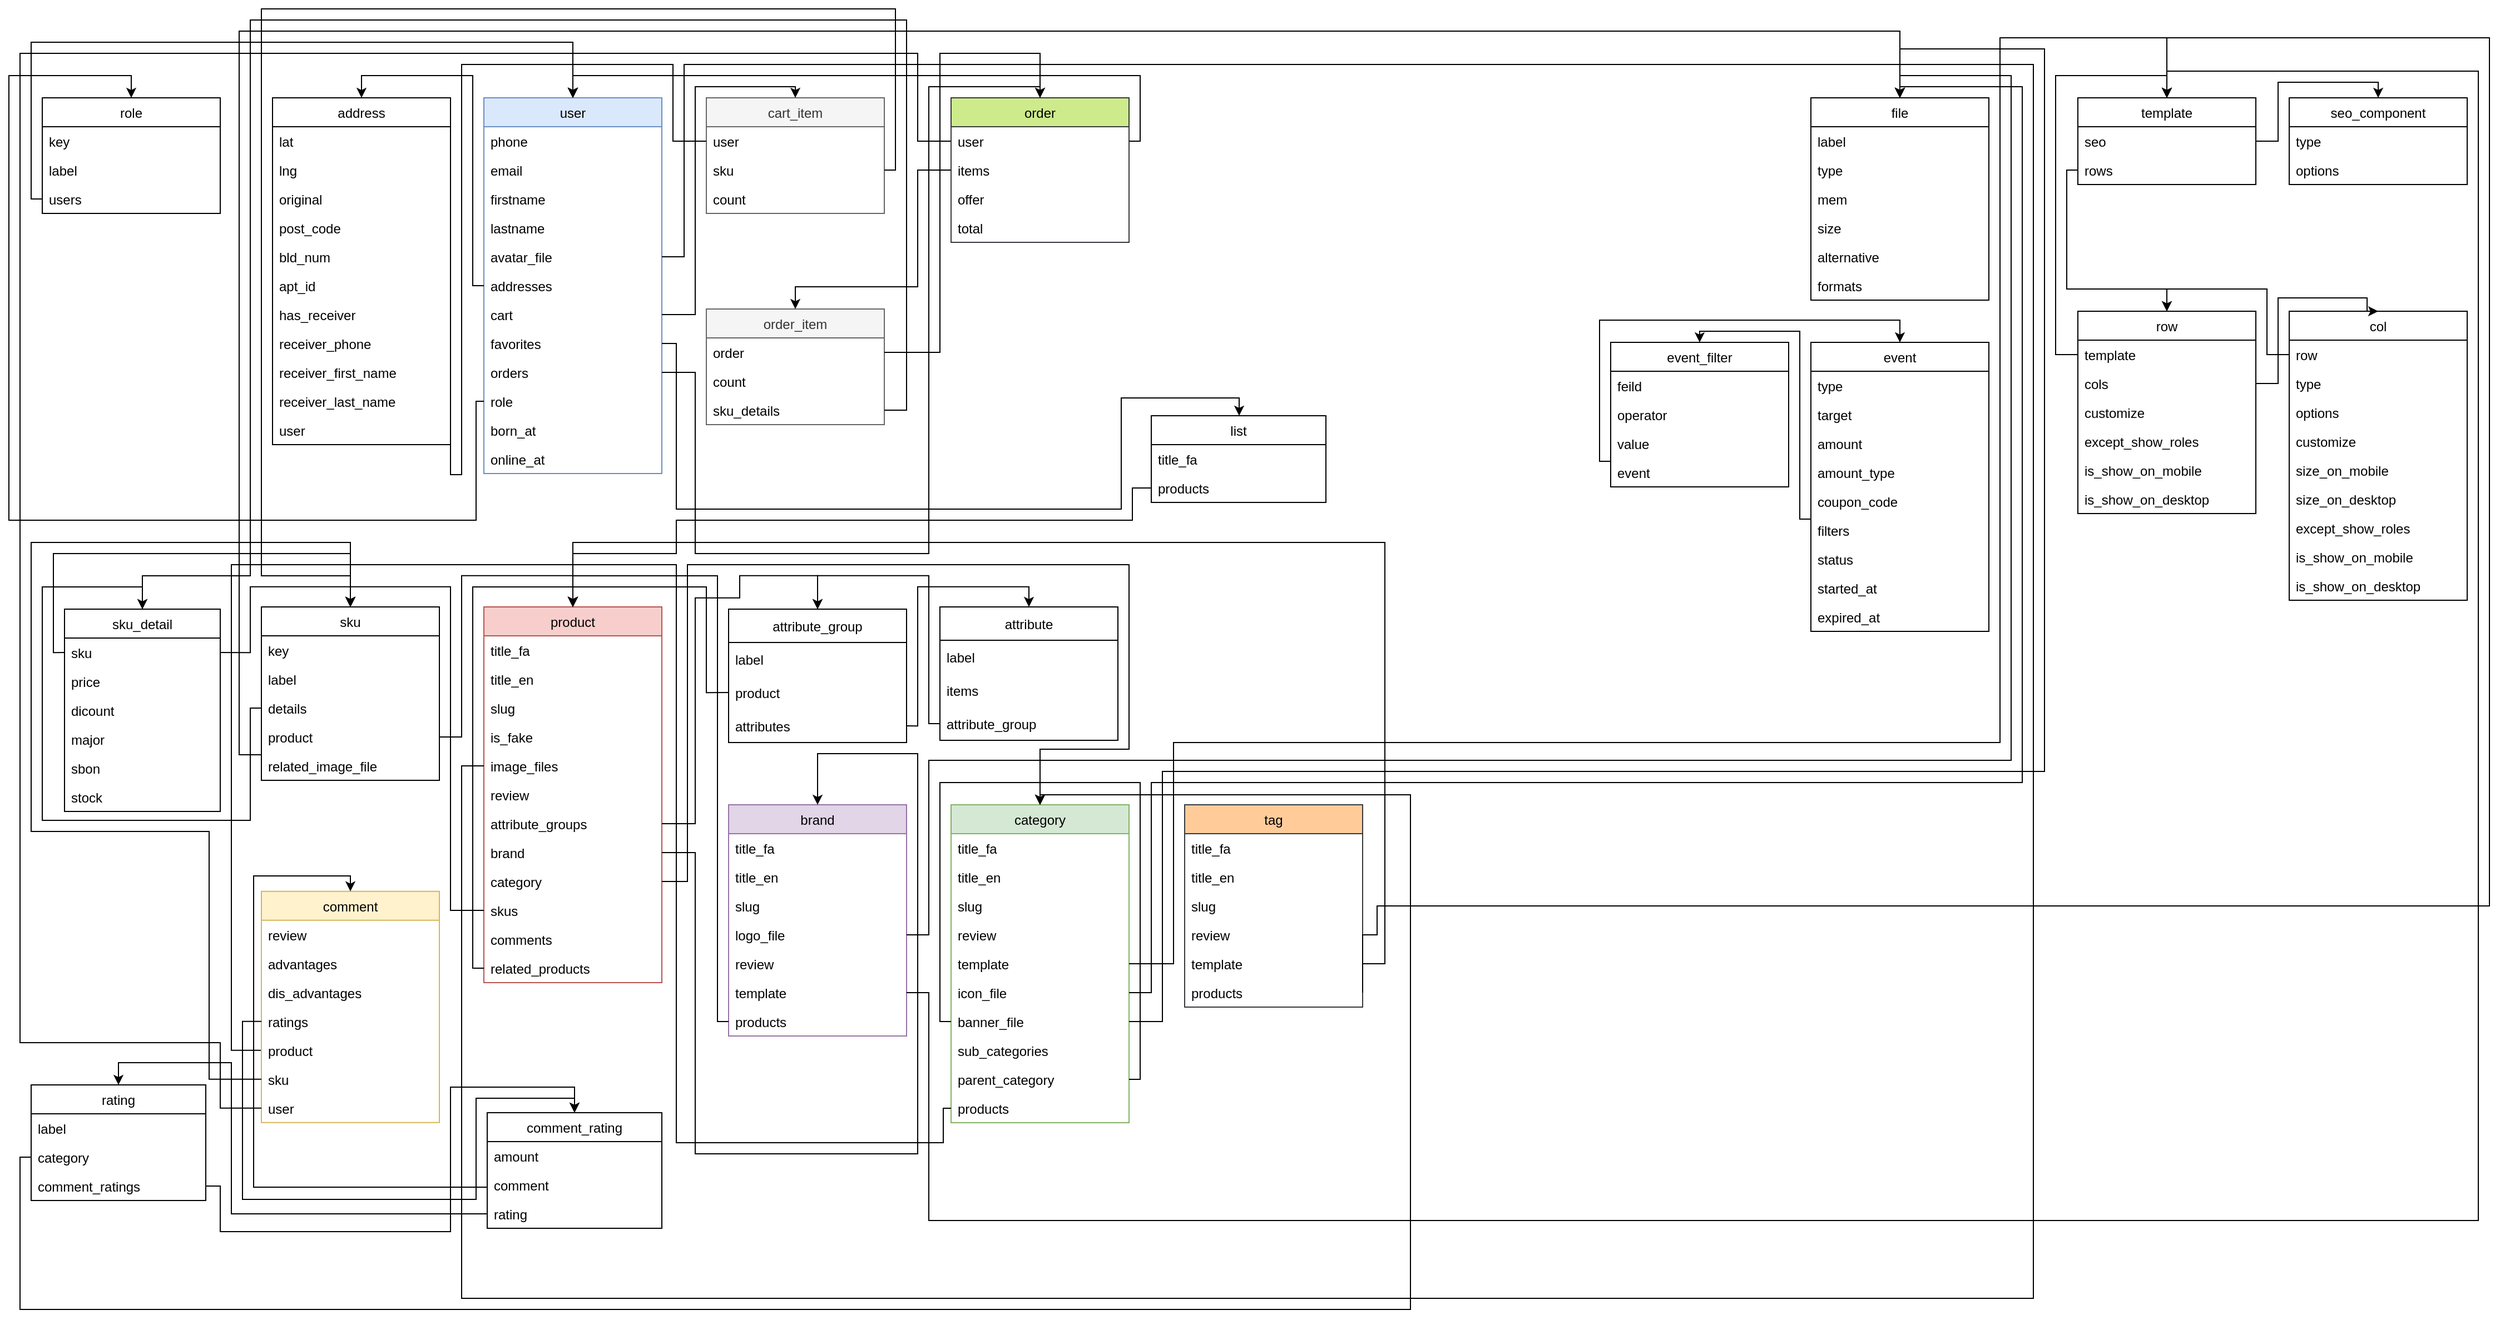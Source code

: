 <mxfile version="16.1.0" type="github">
  <diagram id="C5RBs43oDa-KdzZeNtuy" name="Page-1">
    <mxGraphModel dx="1008" dy="562" grid="1" gridSize="10" guides="1" tooltips="1" connect="1" arrows="1" fold="1" page="1" pageScale="1" pageWidth="2336" pageHeight="1654" math="0" shadow="0">
      <root>
        <mxCell id="WIyWlLk6GJQsqaUBKTNV-0" />
        <mxCell id="WIyWlLk6GJQsqaUBKTNV-1" parent="WIyWlLk6GJQsqaUBKTNV-0" />
        <mxCell id="AX2P9v-LNy21JHfI5INp-10" value="category" style="swimlane;fontStyle=0;childLayout=stackLayout;horizontal=1;startSize=26;fillColor=#d5e8d4;horizontalStack=0;resizeParent=1;resizeParentMax=0;resizeLast=0;collapsible=1;marginBottom=0;strokeColor=#82b366;" vertex="1" parent="WIyWlLk6GJQsqaUBKTNV-1">
          <mxGeometry x="877" y="746" width="160" height="286" as="geometry" />
        </mxCell>
        <mxCell id="AX2P9v-LNy21JHfI5INp-11" value="title_fa" style="text;strokeColor=none;fillColor=none;align=left;verticalAlign=top;spacingLeft=4;spacingRight=4;overflow=hidden;rotatable=0;points=[[0,0.5],[1,0.5]];portConstraint=eastwest;" vertex="1" parent="AX2P9v-LNy21JHfI5INp-10">
          <mxGeometry y="26" width="160" height="26" as="geometry" />
        </mxCell>
        <mxCell id="AX2P9v-LNy21JHfI5INp-12" value="title_en" style="text;strokeColor=none;fillColor=none;align=left;verticalAlign=top;spacingLeft=4;spacingRight=4;overflow=hidden;rotatable=0;points=[[0,0.5],[1,0.5]];portConstraint=eastwest;" vertex="1" parent="AX2P9v-LNy21JHfI5INp-10">
          <mxGeometry y="52" width="160" height="26" as="geometry" />
        </mxCell>
        <mxCell id="AX2P9v-LNy21JHfI5INp-13" value="slug" style="text;strokeColor=none;fillColor=none;align=left;verticalAlign=top;spacingLeft=4;spacingRight=4;overflow=hidden;rotatable=0;points=[[0,0.5],[1,0.5]];portConstraint=eastwest;" vertex="1" parent="AX2P9v-LNy21JHfI5INp-10">
          <mxGeometry y="78" width="160" height="26" as="geometry" />
        </mxCell>
        <mxCell id="rH6lZKR-5S6QWdBcWnSk-224" value="review" style="text;strokeColor=none;fillColor=none;align=left;verticalAlign=top;spacingLeft=4;spacingRight=4;overflow=hidden;rotatable=0;points=[[0,0.5],[1,0.5]];portConstraint=eastwest;" vertex="1" parent="AX2P9v-LNy21JHfI5INp-10">
          <mxGeometry y="104" width="160" height="26" as="geometry" />
        </mxCell>
        <mxCell id="rH6lZKR-5S6QWdBcWnSk-42" value="template" style="text;strokeColor=none;fillColor=none;align=left;verticalAlign=top;spacingLeft=4;spacingRight=4;overflow=hidden;rotatable=0;points=[[0,0.5],[1,0.5]];portConstraint=eastwest;" vertex="1" parent="AX2P9v-LNy21JHfI5INp-10">
          <mxGeometry y="130" width="160" height="26" as="geometry" />
        </mxCell>
        <mxCell id="rH6lZKR-5S6QWdBcWnSk-41" style="edgeStyle=orthogonalEdgeStyle;rounded=0;orthogonalLoop=1;jettySize=auto;html=1;exitX=1;exitY=0.5;exitDx=0;exitDy=0;entryX=0.5;entryY=0;entryDx=0;entryDy=0;" edge="1" parent="AX2P9v-LNy21JHfI5INp-10" source="rH6lZKR-5S6QWdBcWnSk-38" target="AX2P9v-LNy21JHfI5INp-10">
          <mxGeometry relative="1" as="geometry">
            <Array as="points">
              <mxPoint x="170" y="247" />
              <mxPoint x="170" y="-20" />
              <mxPoint x="80" y="-20" />
            </Array>
          </mxGeometry>
        </mxCell>
        <mxCell id="rH6lZKR-5S6QWdBcWnSk-46" value="icon_file" style="text;strokeColor=none;fillColor=none;align=left;verticalAlign=top;spacingLeft=4;spacingRight=4;overflow=hidden;rotatable=0;points=[[0,0.5],[1,0.5]];portConstraint=eastwest;" vertex="1" parent="AX2P9v-LNy21JHfI5INp-10">
          <mxGeometry y="156" width="160" height="26" as="geometry" />
        </mxCell>
        <mxCell id="rH6lZKR-5S6QWdBcWnSk-44" value="banner_file" style="text;strokeColor=none;fillColor=none;align=left;verticalAlign=top;spacingLeft=4;spacingRight=4;overflow=hidden;rotatable=0;points=[[0,0.5],[1,0.5]];portConstraint=eastwest;" vertex="1" parent="AX2P9v-LNy21JHfI5INp-10">
          <mxGeometry y="182" width="160" height="26" as="geometry" />
        </mxCell>
        <mxCell id="rH6lZKR-5S6QWdBcWnSk-39" value="sub_categories" style="text;strokeColor=none;fillColor=none;align=left;verticalAlign=top;spacingLeft=4;spacingRight=4;overflow=hidden;rotatable=0;points=[[0,0.5],[1,0.5]];portConstraint=eastwest;" vertex="1" parent="AX2P9v-LNy21JHfI5INp-10">
          <mxGeometry y="208" width="160" height="26" as="geometry" />
        </mxCell>
        <mxCell id="rH6lZKR-5S6QWdBcWnSk-38" value="parent_category" style="text;strokeColor=none;fillColor=none;align=left;verticalAlign=top;spacingLeft=4;spacingRight=4;overflow=hidden;rotatable=0;points=[[0,0.5],[1,0.5]];portConstraint=eastwest;" vertex="1" parent="AX2P9v-LNy21JHfI5INp-10">
          <mxGeometry y="234" width="160" height="26" as="geometry" />
        </mxCell>
        <mxCell id="rH6lZKR-5S6QWdBcWnSk-104" value="products" style="text;strokeColor=none;fillColor=none;align=left;verticalAlign=top;spacingLeft=4;spacingRight=4;overflow=hidden;rotatable=0;points=[[0,0.5],[1,0.5]];portConstraint=eastwest;" vertex="1" parent="AX2P9v-LNy21JHfI5INp-10">
          <mxGeometry y="260" width="160" height="26" as="geometry" />
        </mxCell>
        <mxCell id="rH6lZKR-5S6QWdBcWnSk-40" style="edgeStyle=orthogonalEdgeStyle;rounded=0;orthogonalLoop=1;jettySize=auto;html=1;entryX=0.5;entryY=0;entryDx=0;entryDy=0;" edge="1" parent="AX2P9v-LNy21JHfI5INp-10" target="AX2P9v-LNy21JHfI5INp-10">
          <mxGeometry relative="1" as="geometry">
            <mxPoint y="195" as="sourcePoint" />
            <Array as="points">
              <mxPoint x="-10" y="195" />
              <mxPoint x="-10" y="-20" />
              <mxPoint x="80" y="-20" />
            </Array>
          </mxGeometry>
        </mxCell>
        <mxCell id="rH6lZKR-5S6QWdBcWnSk-235" style="edgeStyle=orthogonalEdgeStyle;rounded=0;orthogonalLoop=1;jettySize=auto;html=1;exitX=0;exitY=0.5;exitDx=0;exitDy=0;entryX=0.5;entryY=0;entryDx=0;entryDy=0;startArrow=none;startFill=0;endArrow=classic;endFill=1;" edge="1" parent="WIyWlLk6GJQsqaUBKTNV-1" source="AX2P9v-LNy21JHfI5INp-16" target="AX2P9v-LNy21JHfI5INp-2">
          <mxGeometry relative="1" as="geometry">
            <Array as="points">
              <mxPoint x="230" y="967" />
              <mxPoint x="230" y="530" />
              <mxPoint x="537" y="530" />
            </Array>
          </mxGeometry>
        </mxCell>
        <mxCell id="AX2P9v-LNy21JHfI5INp-14" value="comment" style="swimlane;fontStyle=0;childLayout=stackLayout;horizontal=1;startSize=26;fillColor=#fff2cc;horizontalStack=0;resizeParent=1;resizeParentMax=0;resizeLast=0;collapsible=1;marginBottom=0;strokeColor=#d6b656;" vertex="1" parent="WIyWlLk6GJQsqaUBKTNV-1">
          <mxGeometry x="257" y="823.92" width="160" height="208" as="geometry" />
        </mxCell>
        <mxCell id="AX2P9v-LNy21JHfI5INp-15" value="review" style="text;strokeColor=none;fillColor=none;align=left;verticalAlign=top;spacingLeft=4;spacingRight=4;overflow=hidden;rotatable=0;points=[[0,0.5],[1,0.5]];portConstraint=eastwest;" vertex="1" parent="AX2P9v-LNy21JHfI5INp-14">
          <mxGeometry y="26" width="160" height="26" as="geometry" />
        </mxCell>
        <mxCell id="rH6lZKR-5S6QWdBcWnSk-262" value="advantages" style="text;strokeColor=none;fillColor=none;align=left;verticalAlign=top;spacingLeft=4;spacingRight=4;overflow=hidden;rotatable=0;points=[[0,0.5],[1,0.5]];portConstraint=eastwest;" vertex="1" parent="AX2P9v-LNy21JHfI5INp-14">
          <mxGeometry y="52" width="160" height="26" as="geometry" />
        </mxCell>
        <mxCell id="rH6lZKR-5S6QWdBcWnSk-263" value="dis_advantages" style="text;strokeColor=none;fillColor=none;align=left;verticalAlign=top;spacingLeft=4;spacingRight=4;overflow=hidden;rotatable=0;points=[[0,0.5],[1,0.5]];portConstraint=eastwest;" vertex="1" parent="AX2P9v-LNy21JHfI5INp-14">
          <mxGeometry y="78" width="160" height="26" as="geometry" />
        </mxCell>
        <mxCell id="rH6lZKR-5S6QWdBcWnSk-237" value="ratings" style="text;strokeColor=none;fillColor=none;align=left;verticalAlign=top;spacingLeft=4;spacingRight=4;overflow=hidden;rotatable=0;points=[[0,0.5],[1,0.5]];portConstraint=eastwest;" vertex="1" parent="AX2P9v-LNy21JHfI5INp-14">
          <mxGeometry y="104" width="160" height="26" as="geometry" />
        </mxCell>
        <mxCell id="AX2P9v-LNy21JHfI5INp-16" value="product" style="text;strokeColor=none;fillColor=none;align=left;verticalAlign=top;spacingLeft=4;spacingRight=4;overflow=hidden;rotatable=0;points=[[0,0.5],[1,0.5]];portConstraint=eastwest;" vertex="1" parent="AX2P9v-LNy21JHfI5INp-14">
          <mxGeometry y="130" width="160" height="26" as="geometry" />
        </mxCell>
        <mxCell id="AX2P9v-LNy21JHfI5INp-17" value="sku" style="text;strokeColor=none;fillColor=none;align=left;verticalAlign=top;spacingLeft=4;spacingRight=4;overflow=hidden;rotatable=0;points=[[0,0.5],[1,0.5]];portConstraint=eastwest;" vertex="1" parent="AX2P9v-LNy21JHfI5INp-14">
          <mxGeometry y="156" width="160" height="26" as="geometry" />
        </mxCell>
        <mxCell id="rH6lZKR-5S6QWdBcWnSk-242" value="user" style="text;strokeColor=none;fillColor=none;align=left;verticalAlign=top;spacingLeft=4;spacingRight=4;overflow=hidden;rotatable=0;points=[[0,0.5],[1,0.5]];portConstraint=eastwest;" vertex="1" parent="AX2P9v-LNy21JHfI5INp-14">
          <mxGeometry y="182" width="160" height="26" as="geometry" />
        </mxCell>
        <mxCell id="AX2P9v-LNy21JHfI5INp-18" value="brand" style="swimlane;fontStyle=0;childLayout=stackLayout;horizontal=1;startSize=26;fillColor=#e1d5e7;horizontalStack=0;resizeParent=1;resizeParentMax=0;resizeLast=0;collapsible=1;marginBottom=0;strokeColor=#9673a6;" vertex="1" parent="WIyWlLk6GJQsqaUBKTNV-1">
          <mxGeometry x="677" y="746" width="160" height="208" as="geometry" />
        </mxCell>
        <mxCell id="AX2P9v-LNy21JHfI5INp-19" value="title_fa" style="text;strokeColor=none;fillColor=none;align=left;verticalAlign=top;spacingLeft=4;spacingRight=4;overflow=hidden;rotatable=0;points=[[0,0.5],[1,0.5]];portConstraint=eastwest;" vertex="1" parent="AX2P9v-LNy21JHfI5INp-18">
          <mxGeometry y="26" width="160" height="26" as="geometry" />
        </mxCell>
        <mxCell id="AX2P9v-LNy21JHfI5INp-20" value="title_en" style="text;strokeColor=none;fillColor=none;align=left;verticalAlign=top;spacingLeft=4;spacingRight=4;overflow=hidden;rotatable=0;points=[[0,0.5],[1,0.5]];portConstraint=eastwest;" vertex="1" parent="AX2P9v-LNy21JHfI5INp-18">
          <mxGeometry y="52" width="160" height="26" as="geometry" />
        </mxCell>
        <mxCell id="AX2P9v-LNy21JHfI5INp-21" value="slug" style="text;strokeColor=none;fillColor=none;align=left;verticalAlign=top;spacingLeft=4;spacingRight=4;overflow=hidden;rotatable=0;points=[[0,0.5],[1,0.5]];portConstraint=eastwest;" vertex="1" parent="AX2P9v-LNy21JHfI5INp-18">
          <mxGeometry y="78" width="160" height="26" as="geometry" />
        </mxCell>
        <mxCell id="rH6lZKR-5S6QWdBcWnSk-47" value="logo_file" style="text;strokeColor=none;fillColor=none;align=left;verticalAlign=top;spacingLeft=4;spacingRight=4;overflow=hidden;rotatable=0;points=[[0,0.5],[1,0.5]];portConstraint=eastwest;" vertex="1" parent="AX2P9v-LNy21JHfI5INp-18">
          <mxGeometry y="104" width="160" height="26" as="geometry" />
        </mxCell>
        <mxCell id="rH6lZKR-5S6QWdBcWnSk-226" value="review" style="text;strokeColor=none;fillColor=none;align=left;verticalAlign=top;spacingLeft=4;spacingRight=4;overflow=hidden;rotatable=0;points=[[0,0.5],[1,0.5]];portConstraint=eastwest;" vertex="1" parent="AX2P9v-LNy21JHfI5INp-18">
          <mxGeometry y="130" width="160" height="26" as="geometry" />
        </mxCell>
        <mxCell id="rH6lZKR-5S6QWdBcWnSk-43" value="template" style="text;strokeColor=none;fillColor=none;align=left;verticalAlign=top;spacingLeft=4;spacingRight=4;overflow=hidden;rotatable=0;points=[[0,0.5],[1,0.5]];portConstraint=eastwest;" vertex="1" parent="AX2P9v-LNy21JHfI5INp-18">
          <mxGeometry y="156" width="160" height="26" as="geometry" />
        </mxCell>
        <mxCell id="rH6lZKR-5S6QWdBcWnSk-169" value="products" style="text;strokeColor=none;fillColor=none;align=left;verticalAlign=top;spacingLeft=4;spacingRight=4;overflow=hidden;rotatable=0;points=[[0,0.5],[1,0.5]];portConstraint=eastwest;" vertex="1" parent="AX2P9v-LNy21JHfI5INp-18">
          <mxGeometry y="182" width="160" height="26" as="geometry" />
        </mxCell>
        <mxCell id="AX2P9v-LNy21JHfI5INp-22" value="address" style="swimlane;fontStyle=0;childLayout=stackLayout;horizontal=1;startSize=26;fillColor=none;horizontalStack=0;resizeParent=1;resizeParentMax=0;resizeLast=0;collapsible=1;marginBottom=0;" vertex="1" parent="WIyWlLk6GJQsqaUBKTNV-1">
          <mxGeometry x="267" y="110" width="160" height="312" as="geometry" />
        </mxCell>
        <mxCell id="AX2P9v-LNy21JHfI5INp-23" value="lat" style="text;strokeColor=none;fillColor=none;align=left;verticalAlign=top;spacingLeft=4;spacingRight=4;overflow=hidden;rotatable=0;points=[[0,0.5],[1,0.5]];portConstraint=eastwest;" vertex="1" parent="AX2P9v-LNy21JHfI5INp-22">
          <mxGeometry y="26" width="160" height="26" as="geometry" />
        </mxCell>
        <mxCell id="AX2P9v-LNy21JHfI5INp-24" value="lng" style="text;strokeColor=none;fillColor=none;align=left;verticalAlign=top;spacingLeft=4;spacingRight=4;overflow=hidden;rotatable=0;points=[[0,0.5],[1,0.5]];portConstraint=eastwest;" vertex="1" parent="AX2P9v-LNy21JHfI5INp-22">
          <mxGeometry y="52" width="160" height="26" as="geometry" />
        </mxCell>
        <mxCell id="AX2P9v-LNy21JHfI5INp-25" value="original" style="text;strokeColor=none;fillColor=none;align=left;verticalAlign=top;spacingLeft=4;spacingRight=4;overflow=hidden;rotatable=0;points=[[0,0.5],[1,0.5]];portConstraint=eastwest;" vertex="1" parent="AX2P9v-LNy21JHfI5INp-22">
          <mxGeometry y="78" width="160" height="26" as="geometry" />
        </mxCell>
        <mxCell id="rH6lZKR-5S6QWdBcWnSk-69" value="post_code" style="text;strokeColor=none;fillColor=none;align=left;verticalAlign=top;spacingLeft=4;spacingRight=4;overflow=hidden;rotatable=0;points=[[0,0.5],[1,0.5]];portConstraint=eastwest;" vertex="1" parent="AX2P9v-LNy21JHfI5INp-22">
          <mxGeometry y="104" width="160" height="26" as="geometry" />
        </mxCell>
        <mxCell id="rH6lZKR-5S6QWdBcWnSk-71" value="bld_num" style="text;strokeColor=none;fillColor=none;align=left;verticalAlign=top;spacingLeft=4;spacingRight=4;overflow=hidden;rotatable=0;points=[[0,0.5],[1,0.5]];portConstraint=eastwest;" vertex="1" parent="AX2P9v-LNy21JHfI5INp-22">
          <mxGeometry y="130" width="160" height="26" as="geometry" />
        </mxCell>
        <mxCell id="rH6lZKR-5S6QWdBcWnSk-70" value="apt_id" style="text;strokeColor=none;fillColor=none;align=left;verticalAlign=top;spacingLeft=4;spacingRight=4;overflow=hidden;rotatable=0;points=[[0,0.5],[1,0.5]];portConstraint=eastwest;" vertex="1" parent="AX2P9v-LNy21JHfI5INp-22">
          <mxGeometry y="156" width="160" height="26" as="geometry" />
        </mxCell>
        <mxCell id="rH6lZKR-5S6QWdBcWnSk-73" value="has_receiver" style="text;strokeColor=none;fillColor=none;align=left;verticalAlign=top;spacingLeft=4;spacingRight=4;overflow=hidden;rotatable=0;points=[[0,0.5],[1,0.5]];portConstraint=eastwest;" vertex="1" parent="AX2P9v-LNy21JHfI5INp-22">
          <mxGeometry y="182" width="160" height="26" as="geometry" />
        </mxCell>
        <mxCell id="rH6lZKR-5S6QWdBcWnSk-75" value="receiver_phone" style="text;strokeColor=none;fillColor=none;align=left;verticalAlign=top;spacingLeft=4;spacingRight=4;overflow=hidden;rotatable=0;points=[[0,0.5],[1,0.5]];portConstraint=eastwest;" vertex="1" parent="AX2P9v-LNy21JHfI5INp-22">
          <mxGeometry y="208" width="160" height="26" as="geometry" />
        </mxCell>
        <mxCell id="rH6lZKR-5S6QWdBcWnSk-72" value="receiver_first_name" style="text;strokeColor=none;fillColor=none;align=left;verticalAlign=top;spacingLeft=4;spacingRight=4;overflow=hidden;rotatable=0;points=[[0,0.5],[1,0.5]];portConstraint=eastwest;" vertex="1" parent="AX2P9v-LNy21JHfI5INp-22">
          <mxGeometry y="234" width="160" height="26" as="geometry" />
        </mxCell>
        <mxCell id="rH6lZKR-5S6QWdBcWnSk-74" value="receiver_last_name" style="text;strokeColor=none;fillColor=none;align=left;verticalAlign=top;spacingLeft=4;spacingRight=4;overflow=hidden;rotatable=0;points=[[0,0.5],[1,0.5]];portConstraint=eastwest;" vertex="1" parent="AX2P9v-LNy21JHfI5INp-22">
          <mxGeometry y="260" width="160" height="26" as="geometry" />
        </mxCell>
        <mxCell id="rH6lZKR-5S6QWdBcWnSk-132" value="user" style="text;strokeColor=none;fillColor=none;align=left;verticalAlign=top;spacingLeft=4;spacingRight=4;overflow=hidden;rotatable=0;points=[[0,0.5],[1,0.5]];portConstraint=eastwest;" vertex="1" parent="AX2P9v-LNy21JHfI5INp-22">
          <mxGeometry y="286" width="160" height="26" as="geometry" />
        </mxCell>
        <mxCell id="AX2P9v-LNy21JHfI5INp-26" value="order" style="swimlane;fontStyle=0;childLayout=stackLayout;horizontal=1;startSize=26;fillColor=#cdeb8b;horizontalStack=0;resizeParent=1;resizeParentMax=0;resizeLast=0;collapsible=1;marginBottom=0;strokeColor=#36393d;" vertex="1" parent="WIyWlLk6GJQsqaUBKTNV-1">
          <mxGeometry x="877" y="110" width="160" height="130" as="geometry" />
        </mxCell>
        <mxCell id="AX2P9v-LNy21JHfI5INp-27" value="user" style="text;strokeColor=none;fillColor=none;align=left;verticalAlign=top;spacingLeft=4;spacingRight=4;overflow=hidden;rotatable=0;points=[[0,0.5],[1,0.5]];portConstraint=eastwest;" vertex="1" parent="AX2P9v-LNy21JHfI5INp-26">
          <mxGeometry y="26" width="160" height="26" as="geometry" />
        </mxCell>
        <mxCell id="rH6lZKR-5S6QWdBcWnSk-111" value="items" style="text;strokeColor=none;fillColor=none;align=left;verticalAlign=top;spacingLeft=4;spacingRight=4;overflow=hidden;rotatable=0;points=[[0,0.5],[1,0.5]];portConstraint=eastwest;" vertex="1" parent="AX2P9v-LNy21JHfI5INp-26">
          <mxGeometry y="52" width="160" height="26" as="geometry" />
        </mxCell>
        <mxCell id="AX2P9v-LNy21JHfI5INp-28" value="offer" style="text;strokeColor=none;fillColor=none;align=left;verticalAlign=top;spacingLeft=4;spacingRight=4;overflow=hidden;rotatable=0;points=[[0,0.5],[1,0.5]];portConstraint=eastwest;" vertex="1" parent="AX2P9v-LNy21JHfI5INp-26">
          <mxGeometry y="78" width="160" height="26" as="geometry" />
        </mxCell>
        <mxCell id="AX2P9v-LNy21JHfI5INp-29" value="total" style="text;strokeColor=none;fillColor=none;align=left;verticalAlign=top;spacingLeft=4;spacingRight=4;overflow=hidden;rotatable=0;points=[[0,0.5],[1,0.5]];portConstraint=eastwest;" vertex="1" parent="AX2P9v-LNy21JHfI5INp-26">
          <mxGeometry y="104" width="160" height="26" as="geometry" />
        </mxCell>
        <mxCell id="AX2P9v-LNy21JHfI5INp-30" value="sku" style="swimlane;fontStyle=0;childLayout=stackLayout;horizontal=1;startSize=26;fillColor=none;horizontalStack=0;resizeParent=1;resizeParentMax=0;resizeLast=0;collapsible=1;marginBottom=0;" vertex="1" parent="WIyWlLk6GJQsqaUBKTNV-1">
          <mxGeometry x="257" y="567.96" width="160" height="156" as="geometry" />
        </mxCell>
        <mxCell id="AX2P9v-LNy21JHfI5INp-31" value="key" style="text;strokeColor=none;fillColor=none;align=left;verticalAlign=top;spacingLeft=4;spacingRight=4;overflow=hidden;rotatable=0;points=[[0,0.5],[1,0.5]];portConstraint=eastwest;" vertex="1" parent="AX2P9v-LNy21JHfI5INp-30">
          <mxGeometry y="26" width="160" height="26" as="geometry" />
        </mxCell>
        <mxCell id="AX2P9v-LNy21JHfI5INp-32" value="label" style="text;strokeColor=none;fillColor=none;align=left;verticalAlign=top;spacingLeft=4;spacingRight=4;overflow=hidden;rotatable=0;points=[[0,0.5],[1,0.5]];portConstraint=eastwest;" vertex="1" parent="AX2P9v-LNy21JHfI5INp-30">
          <mxGeometry y="52" width="160" height="26" as="geometry" />
        </mxCell>
        <mxCell id="rH6lZKR-5S6QWdBcWnSk-26" value="details" style="text;strokeColor=none;fillColor=none;align=left;verticalAlign=top;spacingLeft=4;spacingRight=4;overflow=hidden;rotatable=0;points=[[0,0.5],[1,0.5]];portConstraint=eastwest;" vertex="1" parent="AX2P9v-LNy21JHfI5INp-30">
          <mxGeometry y="78" width="160" height="26" as="geometry" />
        </mxCell>
        <mxCell id="rH6lZKR-5S6QWdBcWnSk-32" value="product" style="text;strokeColor=none;fillColor=none;align=left;verticalAlign=top;spacingLeft=4;spacingRight=4;overflow=hidden;rotatable=0;points=[[0,0.5],[1,0.5]];portConstraint=eastwest;" vertex="1" parent="AX2P9v-LNy21JHfI5INp-30">
          <mxGeometry y="104" width="160" height="26" as="geometry" />
        </mxCell>
        <mxCell id="AX2P9v-LNy21JHfI5INp-33" value="related_image_file" style="text;strokeColor=none;fillColor=none;align=left;verticalAlign=top;spacingLeft=4;spacingRight=4;overflow=hidden;rotatable=0;points=[[0,0.5],[1,0.5]];portConstraint=eastwest;" vertex="1" parent="AX2P9v-LNy21JHfI5INp-30">
          <mxGeometry y="130" width="160" height="26" as="geometry" />
        </mxCell>
        <mxCell id="rH6lZKR-5S6QWdBcWnSk-4" value="cart_item" style="swimlane;fontStyle=0;childLayout=stackLayout;horizontal=1;startSize=26;horizontalStack=0;resizeParent=1;resizeParentMax=0;resizeLast=0;collapsible=1;marginBottom=0;fillColor=#f5f5f5;fontColor=#333333;strokeColor=#666666;" vertex="1" parent="WIyWlLk6GJQsqaUBKTNV-1">
          <mxGeometry x="657" y="110" width="160" height="104" as="geometry" />
        </mxCell>
        <mxCell id="rH6lZKR-5S6QWdBcWnSk-5" value="user" style="text;strokeColor=none;fillColor=none;align=left;verticalAlign=top;spacingLeft=4;spacingRight=4;overflow=hidden;rotatable=0;points=[[0,0.5],[1,0.5]];portConstraint=eastwest;" vertex="1" parent="rH6lZKR-5S6QWdBcWnSk-4">
          <mxGeometry y="26" width="160" height="26" as="geometry" />
        </mxCell>
        <mxCell id="rH6lZKR-5S6QWdBcWnSk-6" value="sku" style="text;strokeColor=none;fillColor=none;align=left;verticalAlign=top;spacingLeft=4;spacingRight=4;overflow=hidden;rotatable=0;points=[[0,0.5],[1,0.5]];portConstraint=eastwest;" vertex="1" parent="rH6lZKR-5S6QWdBcWnSk-4">
          <mxGeometry y="52" width="160" height="26" as="geometry" />
        </mxCell>
        <mxCell id="rH6lZKR-5S6QWdBcWnSk-7" value="count" style="text;strokeColor=none;fillColor=none;align=left;verticalAlign=top;spacingLeft=4;spacingRight=4;overflow=hidden;rotatable=0;points=[[0,0.5],[1,0.5]];portConstraint=eastwest;" vertex="1" parent="rH6lZKR-5S6QWdBcWnSk-4">
          <mxGeometry y="78" width="160" height="26" as="geometry" />
        </mxCell>
        <mxCell id="AX2P9v-LNy21JHfI5INp-2" value="product" style="swimlane;fontStyle=0;childLayout=stackLayout;horizontal=1;startSize=26;fillColor=#f8cecc;horizontalStack=0;resizeParent=1;resizeParentMax=0;resizeLast=0;collapsible=1;marginBottom=0;strokeColor=#b85450;" vertex="1" parent="WIyWlLk6GJQsqaUBKTNV-1">
          <mxGeometry x="457" y="567.96" width="160" height="338" as="geometry">
            <mxRectangle x="120" y="200" width="70" height="26" as="alternateBounds" />
          </mxGeometry>
        </mxCell>
        <mxCell id="AX2P9v-LNy21JHfI5INp-3" value="title_fa" style="text;strokeColor=none;fillColor=none;align=left;verticalAlign=top;spacingLeft=4;spacingRight=4;overflow=hidden;rotatable=0;points=[[0,0.5],[1,0.5]];portConstraint=eastwest;" vertex="1" parent="AX2P9v-LNy21JHfI5INp-2">
          <mxGeometry y="26" width="160" height="26" as="geometry" />
        </mxCell>
        <mxCell id="AX2P9v-LNy21JHfI5INp-4" value="title_en" style="text;strokeColor=none;fillColor=none;align=left;verticalAlign=top;spacingLeft=4;spacingRight=4;overflow=hidden;rotatable=0;points=[[0,0.5],[1,0.5]];portConstraint=eastwest;" vertex="1" parent="AX2P9v-LNy21JHfI5INp-2">
          <mxGeometry y="52" width="160" height="26" as="geometry" />
        </mxCell>
        <mxCell id="AX2P9v-LNy21JHfI5INp-5" value="slug" style="text;strokeColor=none;fillColor=none;align=left;verticalAlign=top;spacingLeft=4;spacingRight=4;overflow=hidden;rotatable=0;points=[[0,0.5],[1,0.5]];portConstraint=eastwest;" vertex="1" parent="AX2P9v-LNy21JHfI5INp-2">
          <mxGeometry y="78" width="160" height="26" as="geometry" />
        </mxCell>
        <mxCell id="rH6lZKR-5S6QWdBcWnSk-21" value="is_fake" style="text;strokeColor=none;fillColor=none;align=left;verticalAlign=top;spacingLeft=4;spacingRight=4;overflow=hidden;rotatable=0;points=[[0,0.5],[1,0.5]];portConstraint=eastwest;" vertex="1" parent="AX2P9v-LNy21JHfI5INp-2">
          <mxGeometry y="104" width="160" height="26" as="geometry" />
        </mxCell>
        <mxCell id="rH6lZKR-5S6QWdBcWnSk-45" value="image_files" style="text;strokeColor=none;fillColor=none;align=left;verticalAlign=top;spacingLeft=4;spacingRight=4;overflow=hidden;rotatable=0;points=[[0,0.5],[1,0.5]];portConstraint=eastwest;" vertex="1" parent="AX2P9v-LNy21JHfI5INp-2">
          <mxGeometry y="130" width="160" height="26" as="geometry" />
        </mxCell>
        <mxCell id="rH6lZKR-5S6QWdBcWnSk-16" value="review" style="text;strokeColor=none;fillColor=none;align=left;verticalAlign=top;spacingLeft=4;spacingRight=4;overflow=hidden;rotatable=0;points=[[0,0.5],[1,0.5]];portConstraint=eastwest;" vertex="1" parent="AX2P9v-LNy21JHfI5INp-2">
          <mxGeometry y="156" width="160" height="26" as="geometry" />
        </mxCell>
        <mxCell id="rH6lZKR-5S6QWdBcWnSk-125" value="attribute_groups" style="text;strokeColor=none;fillColor=none;align=left;verticalAlign=top;spacingLeft=4;spacingRight=4;overflow=hidden;rotatable=0;points=[[0,0.5],[1,0.5]];portConstraint=eastwest;" vertex="1" parent="AX2P9v-LNy21JHfI5INp-2">
          <mxGeometry y="182" width="160" height="26" as="geometry" />
        </mxCell>
        <mxCell id="rH6lZKR-5S6QWdBcWnSk-23" style="edgeStyle=orthogonalEdgeStyle;rounded=0;orthogonalLoop=1;jettySize=auto;html=1;entryX=0.5;entryY=0;entryDx=0;entryDy=0;exitX=0;exitY=0.5;exitDx=0;exitDy=0;" edge="1" parent="AX2P9v-LNy21JHfI5INp-2" source="rH6lZKR-5S6QWdBcWnSk-22" target="AX2P9v-LNy21JHfI5INp-2">
          <mxGeometry relative="1" as="geometry">
            <Array as="points">
              <mxPoint x="-10" y="325" />
              <mxPoint x="-10" y="-18" />
              <mxPoint x="80" y="-18" />
            </Array>
          </mxGeometry>
        </mxCell>
        <mxCell id="rH6lZKR-5S6QWdBcWnSk-24" value="brand" style="text;strokeColor=none;fillColor=none;align=left;verticalAlign=top;spacingLeft=4;spacingRight=4;overflow=hidden;rotatable=0;points=[[0,0.5],[1,0.5]];portConstraint=eastwest;" vertex="1" parent="AX2P9v-LNy21JHfI5INp-2">
          <mxGeometry y="208" width="160" height="26" as="geometry" />
        </mxCell>
        <mxCell id="rH6lZKR-5S6QWdBcWnSk-25" value="category" style="text;strokeColor=none;fillColor=none;align=left;verticalAlign=top;spacingLeft=4;spacingRight=4;overflow=hidden;rotatable=0;points=[[0,0.5],[1,0.5]];portConstraint=eastwest;" vertex="1" parent="AX2P9v-LNy21JHfI5INp-2">
          <mxGeometry y="234" width="160" height="26" as="geometry" />
        </mxCell>
        <mxCell id="rH6lZKR-5S6QWdBcWnSk-156" value="skus" style="text;strokeColor=none;fillColor=none;align=left;verticalAlign=top;spacingLeft=4;spacingRight=4;overflow=hidden;rotatable=0;points=[[0,0.5],[1,0.5]];portConstraint=eastwest;" vertex="1" parent="AX2P9v-LNy21JHfI5INp-2">
          <mxGeometry y="260" width="160" height="26" as="geometry" />
        </mxCell>
        <mxCell id="rH6lZKR-5S6QWdBcWnSk-234" value="comments" style="text;strokeColor=none;fillColor=none;align=left;verticalAlign=top;spacingLeft=4;spacingRight=4;overflow=hidden;rotatable=0;points=[[0,0.5],[1,0.5]];portConstraint=eastwest;" vertex="1" parent="AX2P9v-LNy21JHfI5INp-2">
          <mxGeometry y="286" width="160" height="26" as="geometry" />
        </mxCell>
        <mxCell id="rH6lZKR-5S6QWdBcWnSk-22" value="related_products" style="text;strokeColor=none;fillColor=none;align=left;verticalAlign=top;spacingLeft=4;spacingRight=4;overflow=hidden;rotatable=0;points=[[0,0.5],[1,0.5]];portConstraint=eastwest;" vertex="1" parent="AX2P9v-LNy21JHfI5INp-2">
          <mxGeometry y="312" width="160" height="26" as="geometry" />
        </mxCell>
        <mxCell id="rH6lZKR-5S6QWdBcWnSk-17" value="file" style="swimlane;fontStyle=0;childLayout=stackLayout;horizontal=1;startSize=26;fillColor=none;horizontalStack=0;resizeParent=1;resizeParentMax=0;resizeLast=0;collapsible=1;marginBottom=0;" vertex="1" parent="WIyWlLk6GJQsqaUBKTNV-1">
          <mxGeometry x="1650" y="110" width="160" height="182" as="geometry" />
        </mxCell>
        <mxCell id="rH6lZKR-5S6QWdBcWnSk-18" value="label" style="text;strokeColor=none;fillColor=none;align=left;verticalAlign=top;spacingLeft=4;spacingRight=4;overflow=hidden;rotatable=0;points=[[0,0.5],[1,0.5]];portConstraint=eastwest;" vertex="1" parent="rH6lZKR-5S6QWdBcWnSk-17">
          <mxGeometry y="26" width="160" height="26" as="geometry" />
        </mxCell>
        <mxCell id="rH6lZKR-5S6QWdBcWnSk-35" value="type" style="text;strokeColor=none;fillColor=none;align=left;verticalAlign=top;spacingLeft=4;spacingRight=4;overflow=hidden;rotatable=0;points=[[0,0.5],[1,0.5]];portConstraint=eastwest;" vertex="1" parent="rH6lZKR-5S6QWdBcWnSk-17">
          <mxGeometry y="52" width="160" height="26" as="geometry" />
        </mxCell>
        <mxCell id="rH6lZKR-5S6QWdBcWnSk-36" value="mem" style="text;strokeColor=none;fillColor=none;align=left;verticalAlign=top;spacingLeft=4;spacingRight=4;overflow=hidden;rotatable=0;points=[[0,0.5],[1,0.5]];portConstraint=eastwest;" vertex="1" parent="rH6lZKR-5S6QWdBcWnSk-17">
          <mxGeometry y="78" width="160" height="26" as="geometry" />
        </mxCell>
        <mxCell id="rH6lZKR-5S6QWdBcWnSk-233" value="size" style="text;strokeColor=none;fillColor=none;align=left;verticalAlign=top;spacingLeft=4;spacingRight=4;overflow=hidden;rotatable=0;points=[[0,0.5],[1,0.5]];portConstraint=eastwest;" vertex="1" parent="rH6lZKR-5S6QWdBcWnSk-17">
          <mxGeometry y="104" width="160" height="26" as="geometry" />
        </mxCell>
        <mxCell id="rH6lZKR-5S6QWdBcWnSk-19" value="alternative" style="text;strokeColor=none;fillColor=none;align=left;verticalAlign=top;spacingLeft=4;spacingRight=4;overflow=hidden;rotatable=0;points=[[0,0.5],[1,0.5]];portConstraint=eastwest;" vertex="1" parent="rH6lZKR-5S6QWdBcWnSk-17">
          <mxGeometry y="130" width="160" height="26" as="geometry" />
        </mxCell>
        <mxCell id="rH6lZKR-5S6QWdBcWnSk-20" value="formats" style="text;strokeColor=none;fillColor=none;align=left;verticalAlign=top;spacingLeft=4;spacingRight=4;overflow=hidden;rotatable=0;points=[[0,0.5],[1,0.5]];portConstraint=eastwest;" vertex="1" parent="rH6lZKR-5S6QWdBcWnSk-17">
          <mxGeometry y="156" width="160" height="26" as="geometry" />
        </mxCell>
        <mxCell id="rH6lZKR-5S6QWdBcWnSk-48" style="edgeStyle=orthogonalEdgeStyle;rounded=0;orthogonalLoop=1;jettySize=auto;html=1;exitX=1;exitY=0.5;exitDx=0;exitDy=0;entryX=0.5;entryY=0;entryDx=0;entryDy=0;" edge="1" parent="WIyWlLk6GJQsqaUBKTNV-1" source="rH6lZKR-5S6QWdBcWnSk-24" target="AX2P9v-LNy21JHfI5INp-18">
          <mxGeometry relative="1" as="geometry">
            <Array as="points">
              <mxPoint x="647" y="789" />
              <mxPoint x="647" y="1060" />
              <mxPoint x="847" y="1060" />
              <mxPoint x="847" y="700" />
              <mxPoint x="757" y="700" />
            </Array>
          </mxGeometry>
        </mxCell>
        <mxCell id="rH6lZKR-5S6QWdBcWnSk-49" style="edgeStyle=orthogonalEdgeStyle;rounded=0;orthogonalLoop=1;jettySize=auto;html=1;exitX=1;exitY=0.5;exitDx=0;exitDy=0;entryX=0.5;entryY=0;entryDx=0;entryDy=0;" edge="1" parent="WIyWlLk6GJQsqaUBKTNV-1" source="rH6lZKR-5S6QWdBcWnSk-25" target="AX2P9v-LNy21JHfI5INp-10">
          <mxGeometry relative="1" as="geometry">
            <mxPoint x="956" y="259.96" as="targetPoint" />
            <Array as="points">
              <mxPoint x="640" y="815" />
              <mxPoint x="640" y="530" />
              <mxPoint x="1037" y="530" />
              <mxPoint x="1037" y="696" />
              <mxPoint x="957" y="696" />
            </Array>
          </mxGeometry>
        </mxCell>
        <mxCell id="rH6lZKR-5S6QWdBcWnSk-87" style="edgeStyle=orthogonalEdgeStyle;rounded=0;orthogonalLoop=1;jettySize=auto;html=1;exitX=0;exitY=0.5;exitDx=0;exitDy=0;entryX=0.5;entryY=0;entryDx=0;entryDy=0;" edge="1" parent="WIyWlLk6GJQsqaUBKTNV-1" source="rH6lZKR-5S6QWdBcWnSk-5" target="AX2P9v-LNy21JHfI5INp-6">
          <mxGeometry relative="1" as="geometry">
            <mxPoint x="657" y="143" as="sourcePoint" />
            <mxPoint x="537" y="104" as="targetPoint" />
            <Array as="points">
              <mxPoint x="627" y="149" />
              <mxPoint x="627" y="80" />
              <mxPoint x="537" y="80" />
            </Array>
          </mxGeometry>
        </mxCell>
        <mxCell id="rH6lZKR-5S6QWdBcWnSk-89" value="sku_detail" style="swimlane;fontStyle=0;childLayout=stackLayout;horizontal=1;startSize=26;fillColor=none;horizontalStack=0;resizeParent=1;resizeParentMax=0;resizeLast=0;collapsible=1;marginBottom=0;" vertex="1" parent="WIyWlLk6GJQsqaUBKTNV-1">
          <mxGeometry x="80.0" y="570.05" width="140" height="182" as="geometry" />
        </mxCell>
        <mxCell id="rH6lZKR-5S6QWdBcWnSk-90" value="sku" style="text;strokeColor=none;fillColor=none;align=left;verticalAlign=top;spacingLeft=4;spacingRight=4;overflow=hidden;rotatable=0;points=[[0,0.5],[1,0.5]];portConstraint=eastwest;" vertex="1" parent="rH6lZKR-5S6QWdBcWnSk-89">
          <mxGeometry y="26" width="140" height="26" as="geometry" />
        </mxCell>
        <mxCell id="rH6lZKR-5S6QWdBcWnSk-91" value="price" style="text;strokeColor=none;fillColor=none;align=left;verticalAlign=top;spacingLeft=4;spacingRight=4;overflow=hidden;rotatable=0;points=[[0,0.5],[1,0.5]];portConstraint=eastwest;" vertex="1" parent="rH6lZKR-5S6QWdBcWnSk-89">
          <mxGeometry y="52" width="140" height="26" as="geometry" />
        </mxCell>
        <mxCell id="rH6lZKR-5S6QWdBcWnSk-92" value="dicount" style="text;strokeColor=none;fillColor=none;align=left;verticalAlign=top;spacingLeft=4;spacingRight=4;overflow=hidden;rotatable=0;points=[[0,0.5],[1,0.5]];portConstraint=eastwest;" vertex="1" parent="rH6lZKR-5S6QWdBcWnSk-89">
          <mxGeometry y="78" width="140" height="26" as="geometry" />
        </mxCell>
        <mxCell id="rH6lZKR-5S6QWdBcWnSk-98" value="major" style="text;strokeColor=none;fillColor=none;align=left;verticalAlign=top;spacingLeft=4;spacingRight=4;overflow=hidden;rotatable=0;points=[[0,0.5],[1,0.5]];portConstraint=eastwest;" vertex="1" parent="rH6lZKR-5S6QWdBcWnSk-89">
          <mxGeometry y="104" width="140" height="26" as="geometry" />
        </mxCell>
        <mxCell id="rH6lZKR-5S6QWdBcWnSk-99" value="sbon" style="text;strokeColor=none;fillColor=none;align=left;verticalAlign=top;spacingLeft=4;spacingRight=4;overflow=hidden;rotatable=0;points=[[0,0.5],[1,0.5]];portConstraint=eastwest;" vertex="1" parent="rH6lZKR-5S6QWdBcWnSk-89">
          <mxGeometry y="130" width="140" height="26" as="geometry" />
        </mxCell>
        <mxCell id="rH6lZKR-5S6QWdBcWnSk-100" value="stock" style="text;strokeColor=none;fillColor=none;align=left;verticalAlign=top;spacingLeft=4;spacingRight=4;overflow=hidden;rotatable=0;points=[[0,0.5],[1,0.5]];portConstraint=eastwest;" vertex="1" parent="rH6lZKR-5S6QWdBcWnSk-89">
          <mxGeometry y="156" width="140" height="26" as="geometry" />
        </mxCell>
        <mxCell id="rH6lZKR-5S6QWdBcWnSk-105" style="edgeStyle=orthogonalEdgeStyle;rounded=0;orthogonalLoop=1;jettySize=auto;html=1;exitX=0;exitY=0.5;exitDx=0;exitDy=0;entryX=0.5;entryY=0;entryDx=0;entryDy=0;" edge="1" parent="WIyWlLk6GJQsqaUBKTNV-1" source="rH6lZKR-5S6QWdBcWnSk-104" target="AX2P9v-LNy21JHfI5INp-2">
          <mxGeometry relative="1" as="geometry">
            <mxPoint x="533" y="567.96" as="targetPoint" />
            <mxPoint x="873" y="1019" as="sourcePoint" />
            <Array as="points">
              <mxPoint x="870" y="1019" />
              <mxPoint x="870" y="1050" />
              <mxPoint x="630" y="1050" />
              <mxPoint x="630" y="530" />
              <mxPoint x="537" y="530" />
            </Array>
          </mxGeometry>
        </mxCell>
        <mxCell id="rH6lZKR-5S6QWdBcWnSk-106" value="order_item" style="swimlane;fontStyle=0;childLayout=stackLayout;horizontal=1;startSize=26;horizontalStack=0;resizeParent=1;resizeParentMax=0;resizeLast=0;collapsible=1;marginBottom=0;fillColor=#f5f5f5;fontColor=#333333;strokeColor=#666666;" vertex="1" parent="WIyWlLk6GJQsqaUBKTNV-1">
          <mxGeometry x="657" y="300.0" width="160" height="104" as="geometry" />
        </mxCell>
        <mxCell id="rH6lZKR-5S6QWdBcWnSk-113" value="order" style="text;strokeColor=none;fillColor=none;align=left;verticalAlign=top;spacingLeft=4;spacingRight=4;overflow=hidden;rotatable=0;points=[[0,0.5],[1,0.5]];portConstraint=eastwest;" vertex="1" parent="rH6lZKR-5S6QWdBcWnSk-106">
          <mxGeometry y="26" width="160" height="26" as="geometry" />
        </mxCell>
        <mxCell id="rH6lZKR-5S6QWdBcWnSk-109" value="count" style="text;strokeColor=none;fillColor=none;align=left;verticalAlign=top;spacingLeft=4;spacingRight=4;overflow=hidden;rotatable=0;points=[[0,0.5],[1,0.5]];portConstraint=eastwest;" vertex="1" parent="rH6lZKR-5S6QWdBcWnSk-106">
          <mxGeometry y="52" width="160" height="26" as="geometry" />
        </mxCell>
        <mxCell id="rH6lZKR-5S6QWdBcWnSk-108" value="sku_details" style="text;strokeColor=none;fillColor=none;align=left;verticalAlign=top;spacingLeft=4;spacingRight=4;overflow=hidden;rotatable=0;points=[[0,0.5],[1,0.5]];portConstraint=eastwest;" vertex="1" parent="rH6lZKR-5S6QWdBcWnSk-106">
          <mxGeometry y="78" width="160" height="26" as="geometry" />
        </mxCell>
        <mxCell id="rH6lZKR-5S6QWdBcWnSk-115" value="attribute_group" style="swimlane;fontStyle=0;childLayout=stackLayout;horizontal=1;startSize=30;horizontalStack=0;resizeParent=1;resizeParentMax=0;resizeLast=0;collapsible=1;marginBottom=0;" vertex="1" parent="WIyWlLk6GJQsqaUBKTNV-1">
          <mxGeometry x="677" y="570.05" width="160" height="120" as="geometry" />
        </mxCell>
        <mxCell id="rH6lZKR-5S6QWdBcWnSk-116" value="label" style="text;strokeColor=none;fillColor=none;align=left;verticalAlign=middle;spacingLeft=4;spacingRight=4;overflow=hidden;points=[[0,0.5],[1,0.5]];portConstraint=eastwest;rotatable=0;" vertex="1" parent="rH6lZKR-5S6QWdBcWnSk-115">
          <mxGeometry y="30" width="160" height="30" as="geometry" />
        </mxCell>
        <mxCell id="rH6lZKR-5S6QWdBcWnSk-117" value="product" style="text;strokeColor=none;fillColor=none;align=left;verticalAlign=middle;spacingLeft=4;spacingRight=4;overflow=hidden;points=[[0,0.5],[1,0.5]];portConstraint=eastwest;rotatable=0;" vertex="1" parent="rH6lZKR-5S6QWdBcWnSk-115">
          <mxGeometry y="60" width="160" height="30" as="geometry" />
        </mxCell>
        <mxCell id="rH6lZKR-5S6QWdBcWnSk-118" value="attributes" style="text;strokeColor=none;fillColor=none;align=left;verticalAlign=middle;spacingLeft=4;spacingRight=4;overflow=hidden;points=[[0,0.5],[1,0.5]];portConstraint=eastwest;rotatable=0;" vertex="1" parent="rH6lZKR-5S6QWdBcWnSk-115">
          <mxGeometry y="90" width="160" height="30" as="geometry" />
        </mxCell>
        <mxCell id="rH6lZKR-5S6QWdBcWnSk-123" style="edgeStyle=orthogonalEdgeStyle;rounded=0;orthogonalLoop=1;jettySize=auto;html=1;exitX=0.5;exitY=0;exitDx=0;exitDy=0;entryX=1;entryY=0.5;entryDx=0;entryDy=0;startArrow=classic;startFill=1;endArrow=none;endFill=0;" edge="1" parent="WIyWlLk6GJQsqaUBKTNV-1" source="rH6lZKR-5S6QWdBcWnSk-119" target="rH6lZKR-5S6QWdBcWnSk-118">
          <mxGeometry relative="1" as="geometry">
            <Array as="points">
              <mxPoint x="947" y="549.92" />
              <mxPoint x="847" y="549.92" />
              <mxPoint x="847" y="674.92" />
            </Array>
          </mxGeometry>
        </mxCell>
        <mxCell id="rH6lZKR-5S6QWdBcWnSk-119" value="attribute" style="swimlane;fontStyle=0;childLayout=stackLayout;horizontal=1;startSize=30;horizontalStack=0;resizeParent=1;resizeParentMax=0;resizeLast=0;collapsible=1;marginBottom=0;" vertex="1" parent="WIyWlLk6GJQsqaUBKTNV-1">
          <mxGeometry x="867" y="567.96" width="160" height="120" as="geometry" />
        </mxCell>
        <mxCell id="rH6lZKR-5S6QWdBcWnSk-120" value="label" style="text;strokeColor=none;fillColor=none;align=left;verticalAlign=middle;spacingLeft=4;spacingRight=4;overflow=hidden;points=[[0,0.5],[1,0.5]];portConstraint=eastwest;rotatable=0;" vertex="1" parent="rH6lZKR-5S6QWdBcWnSk-119">
          <mxGeometry y="30" width="160" height="30" as="geometry" />
        </mxCell>
        <mxCell id="rH6lZKR-5S6QWdBcWnSk-122" value="items" style="text;strokeColor=none;fillColor=none;align=left;verticalAlign=middle;spacingLeft=4;spacingRight=4;overflow=hidden;points=[[0,0.5],[1,0.5]];portConstraint=eastwest;rotatable=0;" vertex="1" parent="rH6lZKR-5S6QWdBcWnSk-119">
          <mxGeometry y="60" width="160" height="30" as="geometry" />
        </mxCell>
        <mxCell id="rH6lZKR-5S6QWdBcWnSk-121" value="attribute_group" style="text;strokeColor=none;fillColor=none;align=left;verticalAlign=middle;spacingLeft=4;spacingRight=4;overflow=hidden;points=[[0,0.5],[1,0.5]];portConstraint=eastwest;rotatable=0;" vertex="1" parent="rH6lZKR-5S6QWdBcWnSk-119">
          <mxGeometry y="90" width="160" height="30" as="geometry" />
        </mxCell>
        <mxCell id="rH6lZKR-5S6QWdBcWnSk-124" style="edgeStyle=orthogonalEdgeStyle;rounded=0;orthogonalLoop=1;jettySize=auto;html=1;exitX=0;exitY=0.5;exitDx=0;exitDy=0;entryX=0.5;entryY=0;entryDx=0;entryDy=0;" edge="1" parent="WIyWlLk6GJQsqaUBKTNV-1" source="rH6lZKR-5S6QWdBcWnSk-121" target="rH6lZKR-5S6QWdBcWnSk-115">
          <mxGeometry relative="1" as="geometry">
            <Array as="points">
              <mxPoint x="857" y="672.92" />
              <mxPoint x="857" y="539.92" />
              <mxPoint x="757" y="539.92" />
            </Array>
          </mxGeometry>
        </mxCell>
        <mxCell id="rH6lZKR-5S6QWdBcWnSk-127" style="edgeStyle=orthogonalEdgeStyle;rounded=0;orthogonalLoop=1;jettySize=auto;html=1;exitX=0;exitY=0.5;exitDx=0;exitDy=0;entryX=0.5;entryY=0;entryDx=0;entryDy=0;" edge="1" parent="WIyWlLk6GJQsqaUBKTNV-1" source="rH6lZKR-5S6QWdBcWnSk-117" target="AX2P9v-LNy21JHfI5INp-2">
          <mxGeometry relative="1" as="geometry">
            <Array as="points">
              <mxPoint x="657" y="645.05" />
              <mxPoint x="657" y="550.05" />
              <mxPoint x="537" y="550.05" />
            </Array>
          </mxGeometry>
        </mxCell>
        <mxCell id="rH6lZKR-5S6QWdBcWnSk-128" style="edgeStyle=orthogonalEdgeStyle;rounded=0;orthogonalLoop=1;jettySize=auto;html=1;exitX=1;exitY=0.5;exitDx=0;exitDy=0;entryX=0.5;entryY=0;entryDx=0;entryDy=0;" edge="1" parent="WIyWlLk6GJQsqaUBKTNV-1" source="rH6lZKR-5S6QWdBcWnSk-125" target="rH6lZKR-5S6QWdBcWnSk-115">
          <mxGeometry relative="1" as="geometry">
            <Array as="points">
              <mxPoint x="647" y="762.92" />
              <mxPoint x="647" y="559.92" />
              <mxPoint x="687" y="559.92" />
              <mxPoint x="687" y="539.92" />
              <mxPoint x="757" y="539.92" />
            </Array>
          </mxGeometry>
        </mxCell>
        <mxCell id="rH6lZKR-5S6QWdBcWnSk-129" style="edgeStyle=orthogonalEdgeStyle;rounded=0;orthogonalLoop=1;jettySize=auto;html=1;exitX=1;exitY=0.5;exitDx=0;exitDy=0;entryX=0.5;entryY=0;entryDx=0;entryDy=0;" edge="1" parent="WIyWlLk6GJQsqaUBKTNV-1" source="rH6lZKR-5S6QWdBcWnSk-90" target="AX2P9v-LNy21JHfI5INp-30">
          <mxGeometry relative="1" as="geometry">
            <mxPoint x="357" y="559.92" as="targetPoint" />
            <Array as="points">
              <mxPoint x="247" y="608.92" />
              <mxPoint x="247" y="549.92" />
              <mxPoint x="337" y="549.92" />
            </Array>
          </mxGeometry>
        </mxCell>
        <mxCell id="rH6lZKR-5S6QWdBcWnSk-130" style="edgeStyle=orthogonalEdgeStyle;rounded=0;orthogonalLoop=1;jettySize=auto;html=1;exitX=0;exitY=0.5;exitDx=0;exitDy=0;entryX=0.5;entryY=0;entryDx=0;entryDy=0;" edge="1" parent="WIyWlLk6GJQsqaUBKTNV-1" source="rH6lZKR-5S6QWdBcWnSk-26" target="rH6lZKR-5S6QWdBcWnSk-89">
          <mxGeometry relative="1" as="geometry">
            <mxPoint x="217" y="779.92" as="targetPoint" />
            <Array as="points">
              <mxPoint x="247" y="659" />
              <mxPoint x="247" y="760" />
              <mxPoint x="60" y="760" />
              <mxPoint x="60" y="550" />
              <mxPoint x="150" y="550" />
            </Array>
          </mxGeometry>
        </mxCell>
        <mxCell id="AX2P9v-LNy21JHfI5INp-6" value="user" style="swimlane;fontStyle=0;childLayout=stackLayout;horizontal=1;startSize=26;fillColor=#dae8fc;horizontalStack=0;resizeParent=1;resizeParentMax=0;resizeLast=0;collapsible=1;marginBottom=0;strokeColor=#6c8ebf;" vertex="1" parent="WIyWlLk6GJQsqaUBKTNV-1">
          <mxGeometry x="457" y="110" width="160" height="338" as="geometry" />
        </mxCell>
        <mxCell id="AX2P9v-LNy21JHfI5INp-7" value="phone" style="text;strokeColor=none;fillColor=none;align=left;verticalAlign=top;spacingLeft=4;spacingRight=4;overflow=hidden;rotatable=0;points=[[0,0.5],[1,0.5]];portConstraint=eastwest;" vertex="1" parent="AX2P9v-LNy21JHfI5INp-6">
          <mxGeometry y="26" width="160" height="26" as="geometry" />
        </mxCell>
        <mxCell id="rH6lZKR-5S6QWdBcWnSk-62" value="email" style="text;strokeColor=none;fillColor=none;align=left;verticalAlign=top;spacingLeft=4;spacingRight=4;overflow=hidden;rotatable=0;points=[[0,0.5],[1,0.5]];portConstraint=eastwest;" vertex="1" parent="AX2P9v-LNy21JHfI5INp-6">
          <mxGeometry y="52" width="160" height="26" as="geometry" />
        </mxCell>
        <mxCell id="AX2P9v-LNy21JHfI5INp-8" value="firstname" style="text;strokeColor=none;fillColor=none;align=left;verticalAlign=top;spacingLeft=4;spacingRight=4;overflow=hidden;rotatable=0;points=[[0,0.5],[1,0.5]];portConstraint=eastwest;" vertex="1" parent="AX2P9v-LNy21JHfI5INp-6">
          <mxGeometry y="78" width="160" height="26" as="geometry" />
        </mxCell>
        <mxCell id="AX2P9v-LNy21JHfI5INp-9" value="lastname" style="text;strokeColor=none;fillColor=none;align=left;verticalAlign=top;spacingLeft=4;spacingRight=4;overflow=hidden;rotatable=0;points=[[0,0.5],[1,0.5]];portConstraint=eastwest;" vertex="1" parent="AX2P9v-LNy21JHfI5INp-6">
          <mxGeometry y="104" width="160" height="26" as="geometry" />
        </mxCell>
        <mxCell id="rH6lZKR-5S6QWdBcWnSk-63" value="avatar_file" style="text;strokeColor=none;fillColor=none;align=left;verticalAlign=top;spacingLeft=4;spacingRight=4;overflow=hidden;rotatable=0;points=[[0,0.5],[1,0.5]];portConstraint=eastwest;" vertex="1" parent="AX2P9v-LNy21JHfI5INp-6">
          <mxGeometry y="130" width="160" height="26" as="geometry" />
        </mxCell>
        <mxCell id="rH6lZKR-5S6QWdBcWnSk-77" value="addresses" style="text;strokeColor=none;fillColor=none;align=left;verticalAlign=top;spacingLeft=4;spacingRight=4;overflow=hidden;rotatable=0;points=[[0,0.5],[1,0.5]];portConstraint=eastwest;" vertex="1" parent="AX2P9v-LNy21JHfI5INp-6">
          <mxGeometry y="156" width="160" height="26" as="geometry" />
        </mxCell>
        <mxCell id="rH6lZKR-5S6QWdBcWnSk-78" value="cart&#xa;" style="text;strokeColor=none;fillColor=none;align=left;verticalAlign=top;spacingLeft=4;spacingRight=4;overflow=hidden;rotatable=0;points=[[0,0.5],[1,0.5]];portConstraint=eastwest;" vertex="1" parent="AX2P9v-LNy21JHfI5INp-6">
          <mxGeometry y="182" width="160" height="26" as="geometry" />
        </mxCell>
        <mxCell id="rH6lZKR-5S6QWdBcWnSk-79" value="favorites" style="text;strokeColor=none;fillColor=none;align=left;verticalAlign=top;spacingLeft=4;spacingRight=4;overflow=hidden;rotatable=0;points=[[0,0.5],[1,0.5]];portConstraint=eastwest;" vertex="1" parent="AX2P9v-LNy21JHfI5INp-6">
          <mxGeometry y="208" width="160" height="26" as="geometry" />
        </mxCell>
        <mxCell id="rH6lZKR-5S6QWdBcWnSk-145" value="orders" style="text;strokeColor=none;fillColor=none;align=left;verticalAlign=top;spacingLeft=4;spacingRight=4;overflow=hidden;rotatable=0;points=[[0,0.5],[1,0.5]];portConstraint=eastwest;" vertex="1" parent="AX2P9v-LNy21JHfI5INp-6">
          <mxGeometry y="234" width="160" height="26" as="geometry" />
        </mxCell>
        <mxCell id="rH6lZKR-5S6QWdBcWnSk-268" value="role" style="text;strokeColor=none;fillColor=none;align=left;verticalAlign=top;spacingLeft=4;spacingRight=4;overflow=hidden;rotatable=0;points=[[0,0.5],[1,0.5]];portConstraint=eastwest;" vertex="1" parent="AX2P9v-LNy21JHfI5INp-6">
          <mxGeometry y="260" width="160" height="26" as="geometry" />
        </mxCell>
        <mxCell id="rH6lZKR-5S6QWdBcWnSk-148" value="born_at" style="text;strokeColor=none;fillColor=none;align=left;verticalAlign=top;spacingLeft=4;spacingRight=4;overflow=hidden;rotatable=0;points=[[0,0.5],[1,0.5]];portConstraint=eastwest;" vertex="1" parent="AX2P9v-LNy21JHfI5INp-6">
          <mxGeometry y="286" width="160" height="26" as="geometry" />
        </mxCell>
        <mxCell id="rH6lZKR-5S6QWdBcWnSk-271" value="online_at" style="text;strokeColor=none;fillColor=none;align=left;verticalAlign=top;spacingLeft=4;spacingRight=4;overflow=hidden;rotatable=0;points=[[0,0.5],[1,0.5]];portConstraint=eastwest;" vertex="1" parent="AX2P9v-LNy21JHfI5INp-6">
          <mxGeometry y="312" width="160" height="26" as="geometry" />
        </mxCell>
        <mxCell id="rH6lZKR-5S6QWdBcWnSk-133" style="edgeStyle=orthogonalEdgeStyle;rounded=0;orthogonalLoop=1;jettySize=auto;html=1;exitX=1;exitY=0.5;exitDx=0;exitDy=0;entryX=0.5;entryY=0;entryDx=0;entryDy=0;" edge="1" parent="WIyWlLk6GJQsqaUBKTNV-1" source="rH6lZKR-5S6QWdBcWnSk-132" target="AX2P9v-LNy21JHfI5INp-6">
          <mxGeometry relative="1" as="geometry">
            <Array as="points">
              <mxPoint x="427" y="449" />
              <mxPoint x="437" y="449" />
              <mxPoint x="437" y="80" />
              <mxPoint x="537" y="80" />
            </Array>
          </mxGeometry>
        </mxCell>
        <mxCell id="rH6lZKR-5S6QWdBcWnSk-134" style="edgeStyle=orthogonalEdgeStyle;rounded=0;orthogonalLoop=1;jettySize=auto;html=1;exitX=0;exitY=0.5;exitDx=0;exitDy=0;entryX=0.5;entryY=0;entryDx=0;entryDy=0;" edge="1" parent="WIyWlLk6GJQsqaUBKTNV-1" source="rH6lZKR-5S6QWdBcWnSk-77" target="AX2P9v-LNy21JHfI5INp-22">
          <mxGeometry relative="1" as="geometry">
            <Array as="points">
              <mxPoint x="447" y="279" />
              <mxPoint x="447" y="90" />
              <mxPoint x="347" y="90" />
            </Array>
          </mxGeometry>
        </mxCell>
        <mxCell id="rH6lZKR-5S6QWdBcWnSk-135" style="edgeStyle=orthogonalEdgeStyle;rounded=0;orthogonalLoop=1;jettySize=auto;html=1;exitX=1;exitY=0.5;exitDx=0;exitDy=0;entryX=0.5;entryY=0;entryDx=0;entryDy=0;" edge="1" parent="WIyWlLk6GJQsqaUBKTNV-1" source="rH6lZKR-5S6QWdBcWnSk-78" target="rH6lZKR-5S6QWdBcWnSk-4">
          <mxGeometry relative="1" as="geometry">
            <Array as="points">
              <mxPoint x="647" y="305" />
              <mxPoint x="647" y="100" />
              <mxPoint x="737" y="100" />
            </Array>
          </mxGeometry>
        </mxCell>
        <mxCell id="rH6lZKR-5S6QWdBcWnSk-137" style="edgeStyle=orthogonalEdgeStyle;rounded=0;orthogonalLoop=1;jettySize=auto;html=1;exitX=1;exitY=0.5;exitDx=0;exitDy=0;entryX=0.5;entryY=0;entryDx=0;entryDy=0;" edge="1" parent="WIyWlLk6GJQsqaUBKTNV-1" source="rH6lZKR-5S6QWdBcWnSk-6" target="AX2P9v-LNy21JHfI5INp-30">
          <mxGeometry relative="1" as="geometry">
            <Array as="points">
              <mxPoint x="827" y="175" />
              <mxPoint x="827" y="30" />
              <mxPoint x="257" y="30" />
              <mxPoint x="257" y="540" />
              <mxPoint x="337" y="540" />
            </Array>
          </mxGeometry>
        </mxCell>
        <mxCell id="rH6lZKR-5S6QWdBcWnSk-139" style="edgeStyle=orthogonalEdgeStyle;rounded=0;orthogonalLoop=1;jettySize=auto;html=1;exitX=0;exitY=0.5;exitDx=0;exitDy=0;entryX=0.5;entryY=0;entryDx=0;entryDy=0;" edge="1" parent="WIyWlLk6GJQsqaUBKTNV-1" source="rH6lZKR-5S6QWdBcWnSk-111" target="rH6lZKR-5S6QWdBcWnSk-106">
          <mxGeometry relative="1" as="geometry">
            <Array as="points">
              <mxPoint x="847" y="175" />
              <mxPoint x="847" y="280" />
              <mxPoint x="737" y="280" />
            </Array>
          </mxGeometry>
        </mxCell>
        <mxCell id="rH6lZKR-5S6QWdBcWnSk-140" style="edgeStyle=orthogonalEdgeStyle;rounded=0;orthogonalLoop=1;jettySize=auto;html=1;exitX=1;exitY=0.5;exitDx=0;exitDy=0;entryX=0.5;entryY=0;entryDx=0;entryDy=0;" edge="1" parent="WIyWlLk6GJQsqaUBKTNV-1" source="rH6lZKR-5S6QWdBcWnSk-108" target="rH6lZKR-5S6QWdBcWnSk-89">
          <mxGeometry relative="1" as="geometry">
            <Array as="points">
              <mxPoint x="837" y="391" />
              <mxPoint x="837" y="40" />
              <mxPoint x="247" y="40" />
              <mxPoint x="247" y="540" />
              <mxPoint x="150" y="540" />
            </Array>
          </mxGeometry>
        </mxCell>
        <mxCell id="rH6lZKR-5S6QWdBcWnSk-141" style="edgeStyle=orthogonalEdgeStyle;rounded=0;orthogonalLoop=1;jettySize=auto;html=1;exitX=1;exitY=0.5;exitDx=0;exitDy=0;entryX=0.5;entryY=0;entryDx=0;entryDy=0;" edge="1" parent="WIyWlLk6GJQsqaUBKTNV-1" source="AX2P9v-LNy21JHfI5INp-27" target="AX2P9v-LNy21JHfI5INp-6">
          <mxGeometry relative="1" as="geometry">
            <mxPoint x="567" y="100" as="targetPoint" />
            <Array as="points">
              <mxPoint x="1047" y="149" />
              <mxPoint x="1047" y="90" />
              <mxPoint x="537" y="90" />
            </Array>
          </mxGeometry>
        </mxCell>
        <mxCell id="rH6lZKR-5S6QWdBcWnSk-142" style="edgeStyle=orthogonalEdgeStyle;rounded=0;orthogonalLoop=1;jettySize=auto;html=1;exitX=1;exitY=0.5;exitDx=0;exitDy=0;entryX=0.5;entryY=0;entryDx=0;entryDy=0;" edge="1" parent="WIyWlLk6GJQsqaUBKTNV-1" source="rH6lZKR-5S6QWdBcWnSk-63" target="rH6lZKR-5S6QWdBcWnSk-17">
          <mxGeometry relative="1" as="geometry">
            <Array as="points">
              <mxPoint x="637" y="253" />
              <mxPoint x="637" y="80" />
              <mxPoint x="1730" y="80" />
            </Array>
          </mxGeometry>
        </mxCell>
        <mxCell id="rH6lZKR-5S6QWdBcWnSk-144" style="edgeStyle=orthogonalEdgeStyle;rounded=0;orthogonalLoop=1;jettySize=auto;html=1;entryX=0.5;entryY=0;entryDx=0;entryDy=0;exitX=0;exitY=0.5;exitDx=0;exitDy=0;" edge="1" parent="WIyWlLk6GJQsqaUBKTNV-1" source="rH6lZKR-5S6QWdBcWnSk-230" target="AX2P9v-LNy21JHfI5INp-2">
          <mxGeometry relative="1" as="geometry">
            <mxPoint x="1040" y="437" as="sourcePoint" />
            <mxPoint x="567" y="556" as="targetPoint" />
            <Array as="points">
              <mxPoint x="1040" y="461" />
              <mxPoint x="1040" y="490" />
              <mxPoint x="630" y="490" />
              <mxPoint x="630" y="520" />
              <mxPoint x="537" y="520" />
            </Array>
          </mxGeometry>
        </mxCell>
        <mxCell id="rH6lZKR-5S6QWdBcWnSk-146" style="edgeStyle=orthogonalEdgeStyle;rounded=0;orthogonalLoop=1;jettySize=auto;html=1;exitX=1;exitY=0.5;exitDx=0;exitDy=0;entryX=0.5;entryY=0;entryDx=0;entryDy=0;" edge="1" parent="WIyWlLk6GJQsqaUBKTNV-1" source="rH6lZKR-5S6QWdBcWnSk-145" target="AX2P9v-LNy21JHfI5INp-26">
          <mxGeometry relative="1" as="geometry">
            <Array as="points">
              <mxPoint x="647" y="357" />
              <mxPoint x="647" y="520" />
              <mxPoint x="857" y="520" />
              <mxPoint x="857" y="100" />
              <mxPoint x="957" y="100" />
            </Array>
          </mxGeometry>
        </mxCell>
        <mxCell id="rH6lZKR-5S6QWdBcWnSk-147" style="edgeStyle=orthogonalEdgeStyle;rounded=0;orthogonalLoop=1;jettySize=auto;html=1;exitX=0;exitY=0.5;exitDx=0;exitDy=0;entryX=0.5;entryY=0;entryDx=0;entryDy=0;" edge="1" parent="WIyWlLk6GJQsqaUBKTNV-1" source="AX2P9v-LNy21JHfI5INp-27" target="AX2P9v-LNy21JHfI5INp-6">
          <mxGeometry relative="1" as="geometry">
            <mxPoint x="537" y="138.947" as="targetPoint" />
            <Array as="points">
              <mxPoint x="847" y="149" />
              <mxPoint x="847" y="70" />
              <mxPoint x="537" y="70" />
            </Array>
          </mxGeometry>
        </mxCell>
        <mxCell id="rH6lZKR-5S6QWdBcWnSk-153" style="edgeStyle=orthogonalEdgeStyle;rounded=0;orthogonalLoop=1;jettySize=auto;html=1;exitX=1;exitY=0.5;exitDx=0;exitDy=0;entryX=0.5;entryY=0;entryDx=0;entryDy=0;" edge="1" parent="WIyWlLk6GJQsqaUBKTNV-1" source="rH6lZKR-5S6QWdBcWnSk-113" target="AX2P9v-LNy21JHfI5INp-26">
          <mxGeometry relative="1" as="geometry">
            <Array as="points">
              <mxPoint x="867" y="339" />
              <mxPoint x="867" y="70" />
              <mxPoint x="957" y="70" />
            </Array>
          </mxGeometry>
        </mxCell>
        <mxCell id="rH6lZKR-5S6QWdBcWnSk-154" style="edgeStyle=orthogonalEdgeStyle;rounded=0;orthogonalLoop=1;jettySize=auto;html=1;exitX=0;exitY=0.5;exitDx=0;exitDy=0;entryX=0.5;entryY=0;entryDx=0;entryDy=0;" edge="1" parent="WIyWlLk6GJQsqaUBKTNV-1" source="rH6lZKR-5S6QWdBcWnSk-90" target="AX2P9v-LNy21JHfI5INp-30">
          <mxGeometry relative="1" as="geometry">
            <Array as="points">
              <mxPoint x="70.0" y="609" />
              <mxPoint x="70.0" y="520" />
              <mxPoint x="337" y="520" />
            </Array>
          </mxGeometry>
        </mxCell>
        <mxCell id="rH6lZKR-5S6QWdBcWnSk-155" style="edgeStyle=orthogonalEdgeStyle;rounded=0;orthogonalLoop=1;jettySize=auto;html=1;exitX=1;exitY=0.5;exitDx=0;exitDy=0;entryX=0.5;entryY=0;entryDx=0;entryDy=0;" edge="1" parent="WIyWlLk6GJQsqaUBKTNV-1" source="rH6lZKR-5S6QWdBcWnSk-32" target="AX2P9v-LNy21JHfI5INp-2">
          <mxGeometry relative="1" as="geometry">
            <Array as="points">
              <mxPoint x="437" y="684.92" />
              <mxPoint x="437" y="539.92" />
              <mxPoint x="537" y="539.92" />
            </Array>
          </mxGeometry>
        </mxCell>
        <mxCell id="rH6lZKR-5S6QWdBcWnSk-157" style="edgeStyle=orthogonalEdgeStyle;rounded=0;orthogonalLoop=1;jettySize=auto;html=1;exitX=0;exitY=0.5;exitDx=0;exitDy=0;entryX=0.5;entryY=0;entryDx=0;entryDy=0;" edge="1" parent="WIyWlLk6GJQsqaUBKTNV-1" source="rH6lZKR-5S6QWdBcWnSk-156" target="AX2P9v-LNy21JHfI5INp-30">
          <mxGeometry relative="1" as="geometry">
            <Array as="points">
              <mxPoint x="427" y="840.92" />
              <mxPoint x="427" y="549.92" />
              <mxPoint x="337" y="549.92" />
            </Array>
          </mxGeometry>
        </mxCell>
        <mxCell id="rH6lZKR-5S6QWdBcWnSk-158" style="edgeStyle=orthogonalEdgeStyle;rounded=0;orthogonalLoop=1;jettySize=auto;html=1;exitX=0;exitY=0.5;exitDx=0;exitDy=0;entryX=0.5;entryY=0;entryDx=0;entryDy=0;" edge="1" parent="WIyWlLk6GJQsqaUBKTNV-1" source="AX2P9v-LNy21JHfI5INp-33" target="rH6lZKR-5S6QWdBcWnSk-17">
          <mxGeometry relative="1" as="geometry">
            <Array as="points">
              <mxPoint x="257" y="701" />
              <mxPoint x="237" y="701" />
              <mxPoint x="237" y="50" />
              <mxPoint x="1730" y="50" />
            </Array>
          </mxGeometry>
        </mxCell>
        <mxCell id="rH6lZKR-5S6QWdBcWnSk-159" style="edgeStyle=orthogonalEdgeStyle;rounded=0;orthogonalLoop=1;jettySize=auto;html=1;exitX=0;exitY=0.5;exitDx=0;exitDy=0;entryX=0.5;entryY=0;entryDx=0;entryDy=0;" edge="1" parent="WIyWlLk6GJQsqaUBKTNV-1" source="rH6lZKR-5S6QWdBcWnSk-45" target="rH6lZKR-5S6QWdBcWnSk-17">
          <mxGeometry relative="1" as="geometry">
            <Array as="points">
              <mxPoint x="437" y="711" />
              <mxPoint x="437" y="1190" />
              <mxPoint x="1850" y="1190" />
              <mxPoint x="1850" y="80" />
              <mxPoint x="1730" y="80" />
            </Array>
          </mxGeometry>
        </mxCell>
        <mxCell id="rH6lZKR-5S6QWdBcWnSk-160" value="tag" style="swimlane;fontStyle=0;childLayout=stackLayout;horizontal=1;startSize=26;fillColor=#ffcc99;horizontalStack=0;resizeParent=1;resizeParentMax=0;resizeLast=0;collapsible=1;marginBottom=0;strokeColor=#36393d;" vertex="1" parent="WIyWlLk6GJQsqaUBKTNV-1">
          <mxGeometry x="1087" y="746" width="160" height="182" as="geometry" />
        </mxCell>
        <mxCell id="rH6lZKR-5S6QWdBcWnSk-161" value="title_fa" style="text;strokeColor=none;fillColor=none;align=left;verticalAlign=top;spacingLeft=4;spacingRight=4;overflow=hidden;rotatable=0;points=[[0,0.5],[1,0.5]];portConstraint=eastwest;" vertex="1" parent="rH6lZKR-5S6QWdBcWnSk-160">
          <mxGeometry y="26" width="160" height="26" as="geometry" />
        </mxCell>
        <mxCell id="rH6lZKR-5S6QWdBcWnSk-162" value="title_en" style="text;strokeColor=none;fillColor=none;align=left;verticalAlign=top;spacingLeft=4;spacingRight=4;overflow=hidden;rotatable=0;points=[[0,0.5],[1,0.5]];portConstraint=eastwest;" vertex="1" parent="rH6lZKR-5S6QWdBcWnSk-160">
          <mxGeometry y="52" width="160" height="26" as="geometry" />
        </mxCell>
        <mxCell id="rH6lZKR-5S6QWdBcWnSk-163" value="slug" style="text;strokeColor=none;fillColor=none;align=left;verticalAlign=top;spacingLeft=4;spacingRight=4;overflow=hidden;rotatable=0;points=[[0,0.5],[1,0.5]];portConstraint=eastwest;" vertex="1" parent="rH6lZKR-5S6QWdBcWnSk-160">
          <mxGeometry y="78" width="160" height="26" as="geometry" />
        </mxCell>
        <mxCell id="rH6lZKR-5S6QWdBcWnSk-225" value="review" style="text;strokeColor=none;fillColor=none;align=left;verticalAlign=top;spacingLeft=4;spacingRight=4;overflow=hidden;rotatable=0;points=[[0,0.5],[1,0.5]];portConstraint=eastwest;" vertex="1" parent="rH6lZKR-5S6QWdBcWnSk-160">
          <mxGeometry y="104" width="160" height="26" as="geometry" />
        </mxCell>
        <mxCell id="rH6lZKR-5S6QWdBcWnSk-165" value="template" style="text;strokeColor=none;fillColor=none;align=left;verticalAlign=top;spacingLeft=4;spacingRight=4;overflow=hidden;rotatable=0;points=[[0,0.5],[1,0.5]];portConstraint=eastwest;" vertex="1" parent="rH6lZKR-5S6QWdBcWnSk-160">
          <mxGeometry y="130" width="160" height="26" as="geometry" />
        </mxCell>
        <mxCell id="rH6lZKR-5S6QWdBcWnSk-172" value="products" style="text;strokeColor=none;fillColor=none;align=left;verticalAlign=top;spacingLeft=4;spacingRight=4;overflow=hidden;rotatable=0;points=[[0,0.5],[1,0.5]];portConstraint=eastwest;" vertex="1" parent="rH6lZKR-5S6QWdBcWnSk-160">
          <mxGeometry y="156" width="160" height="26" as="geometry" />
        </mxCell>
        <mxCell id="rH6lZKR-5S6QWdBcWnSk-170" style="edgeStyle=orthogonalEdgeStyle;rounded=0;orthogonalLoop=1;jettySize=auto;html=1;exitX=0;exitY=0.5;exitDx=0;exitDy=0;entryX=0.5;entryY=0;entryDx=0;entryDy=0;" edge="1" parent="WIyWlLk6GJQsqaUBKTNV-1" source="rH6lZKR-5S6QWdBcWnSk-169" target="AX2P9v-LNy21JHfI5INp-2">
          <mxGeometry relative="1" as="geometry">
            <Array as="points">
              <mxPoint x="667" y="941" />
              <mxPoint x="667" y="540" />
              <mxPoint x="537" y="540" />
            </Array>
          </mxGeometry>
        </mxCell>
        <mxCell id="rH6lZKR-5S6QWdBcWnSk-174" style="edgeStyle=orthogonalEdgeStyle;rounded=0;orthogonalLoop=1;jettySize=auto;html=1;exitX=1;exitY=0.5;exitDx=0;exitDy=0;entryX=0.5;entryY=0;entryDx=0;entryDy=0;startArrow=none;startFill=0;endArrow=classic;endFill=1;" edge="1" parent="WIyWlLk6GJQsqaUBKTNV-1" source="rH6lZKR-5S6QWdBcWnSk-172" target="AX2P9v-LNy21JHfI5INp-2">
          <mxGeometry relative="1" as="geometry">
            <mxPoint x="1207" y="872.92" as="sourcePoint" />
            <Array as="points">
              <mxPoint x="1267" y="889" />
              <mxPoint x="1267" y="510" />
              <mxPoint x="537" y="510" />
            </Array>
          </mxGeometry>
        </mxCell>
        <mxCell id="rH6lZKR-5S6QWdBcWnSk-176" style="edgeStyle=orthogonalEdgeStyle;rounded=0;orthogonalLoop=1;jettySize=auto;html=1;exitX=1;exitY=0.5;exitDx=0;exitDy=0;entryX=0.5;entryY=0;entryDx=0;entryDy=0;startArrow=none;startFill=0;endArrow=classic;endFill=1;" edge="1" parent="WIyWlLk6GJQsqaUBKTNV-1" source="rH6lZKR-5S6QWdBcWnSk-47" target="rH6lZKR-5S6QWdBcWnSk-17">
          <mxGeometry relative="1" as="geometry">
            <Array as="points">
              <mxPoint x="857" y="863" />
              <mxPoint x="857" y="706" />
              <mxPoint x="1830" y="706" />
              <mxPoint x="1830" y="90" />
              <mxPoint x="1730" y="90" />
            </Array>
          </mxGeometry>
        </mxCell>
        <mxCell id="rH6lZKR-5S6QWdBcWnSk-177" style="edgeStyle=orthogonalEdgeStyle;rounded=0;orthogonalLoop=1;jettySize=auto;html=1;exitX=1;exitY=0.5;exitDx=0;exitDy=0;startArrow=none;startFill=0;endArrow=classic;endFill=1;entryX=0.5;entryY=0;entryDx=0;entryDy=0;" edge="1" parent="WIyWlLk6GJQsqaUBKTNV-1" source="rH6lZKR-5S6QWdBcWnSk-46" target="rH6lZKR-5S6QWdBcWnSk-17">
          <mxGeometry relative="1" as="geometry">
            <mxPoint x="1137" y="104" as="targetPoint" />
            <Array as="points">
              <mxPoint x="1057" y="915" />
              <mxPoint x="1057" y="726" />
              <mxPoint x="1840" y="726" />
              <mxPoint x="1840" y="100" />
              <mxPoint x="1730" y="100" />
            </Array>
          </mxGeometry>
        </mxCell>
        <mxCell id="rH6lZKR-5S6QWdBcWnSk-178" style="edgeStyle=orthogonalEdgeStyle;rounded=0;orthogonalLoop=1;jettySize=auto;html=1;exitX=1;exitY=0.5;exitDx=0;exitDy=0;entryX=0.5;entryY=0;entryDx=0;entryDy=0;startArrow=none;startFill=0;endArrow=classic;endFill=1;" edge="1" parent="WIyWlLk6GJQsqaUBKTNV-1" source="rH6lZKR-5S6QWdBcWnSk-44" target="rH6lZKR-5S6QWdBcWnSk-17">
          <mxGeometry relative="1" as="geometry">
            <Array as="points">
              <mxPoint x="1067" y="941" />
              <mxPoint x="1067" y="716" />
              <mxPoint x="1860" y="716" />
              <mxPoint x="1860" y="66" />
              <mxPoint x="1730" y="66" />
            </Array>
          </mxGeometry>
        </mxCell>
        <mxCell id="rH6lZKR-5S6QWdBcWnSk-179" value="template" style="swimlane;fontStyle=0;childLayout=stackLayout;horizontal=1;startSize=26;fillColor=none;horizontalStack=0;resizeParent=1;resizeParentMax=0;resizeLast=0;collapsible=1;marginBottom=0;" vertex="1" parent="WIyWlLk6GJQsqaUBKTNV-1">
          <mxGeometry x="1890" y="110" width="160" height="78" as="geometry" />
        </mxCell>
        <mxCell id="rH6lZKR-5S6QWdBcWnSk-180" value="seo" style="text;strokeColor=none;fillColor=none;align=left;verticalAlign=top;spacingLeft=4;spacingRight=4;overflow=hidden;rotatable=0;points=[[0,0.5],[1,0.5]];portConstraint=eastwest;" vertex="1" parent="rH6lZKR-5S6QWdBcWnSk-179">
          <mxGeometry y="26" width="160" height="26" as="geometry" />
        </mxCell>
        <mxCell id="rH6lZKR-5S6QWdBcWnSk-181" value="rows" style="text;strokeColor=none;fillColor=none;align=left;verticalAlign=top;spacingLeft=4;spacingRight=4;overflow=hidden;rotatable=0;points=[[0,0.5],[1,0.5]];portConstraint=eastwest;" vertex="1" parent="rH6lZKR-5S6QWdBcWnSk-179">
          <mxGeometry y="52" width="160" height="26" as="geometry" />
        </mxCell>
        <mxCell id="rH6lZKR-5S6QWdBcWnSk-183" value="seo_component" style="swimlane;fontStyle=0;childLayout=stackLayout;horizontal=1;startSize=26;fillColor=none;horizontalStack=0;resizeParent=1;resizeParentMax=0;resizeLast=0;collapsible=1;marginBottom=0;" vertex="1" parent="WIyWlLk6GJQsqaUBKTNV-1">
          <mxGeometry x="2080" y="110" width="160" height="78" as="geometry" />
        </mxCell>
        <mxCell id="rH6lZKR-5S6QWdBcWnSk-184" value="type" style="text;strokeColor=none;fillColor=none;align=left;verticalAlign=top;spacingLeft=4;spacingRight=4;overflow=hidden;rotatable=0;points=[[0,0.5],[1,0.5]];portConstraint=eastwest;" vertex="1" parent="rH6lZKR-5S6QWdBcWnSk-183">
          <mxGeometry y="26" width="160" height="26" as="geometry" />
        </mxCell>
        <mxCell id="rH6lZKR-5S6QWdBcWnSk-185" value="options" style="text;strokeColor=none;fillColor=none;align=left;verticalAlign=top;spacingLeft=4;spacingRight=4;overflow=hidden;rotatable=0;points=[[0,0.5],[1,0.5]];portConstraint=eastwest;" vertex="1" parent="rH6lZKR-5S6QWdBcWnSk-183">
          <mxGeometry y="52" width="160" height="26" as="geometry" />
        </mxCell>
        <mxCell id="rH6lZKR-5S6QWdBcWnSk-189" value="row" style="swimlane;fontStyle=0;childLayout=stackLayout;horizontal=1;startSize=26;fillColor=none;horizontalStack=0;resizeParent=1;resizeParentMax=0;resizeLast=0;collapsible=1;marginBottom=0;" vertex="1" parent="WIyWlLk6GJQsqaUBKTNV-1">
          <mxGeometry x="1890" y="302" width="160" height="182" as="geometry" />
        </mxCell>
        <mxCell id="rH6lZKR-5S6QWdBcWnSk-217" value="template" style="text;strokeColor=none;fillColor=none;align=left;verticalAlign=top;spacingLeft=4;spacingRight=4;overflow=hidden;rotatable=0;points=[[0,0.5],[1,0.5]];portConstraint=eastwest;" vertex="1" parent="rH6lZKR-5S6QWdBcWnSk-189">
          <mxGeometry y="26" width="160" height="26" as="geometry" />
        </mxCell>
        <mxCell id="rH6lZKR-5S6QWdBcWnSk-191" value="cols" style="text;strokeColor=none;fillColor=none;align=left;verticalAlign=top;spacingLeft=4;spacingRight=4;overflow=hidden;rotatable=0;points=[[0,0.5],[1,0.5]];portConstraint=eastwest;" vertex="1" parent="rH6lZKR-5S6QWdBcWnSk-189">
          <mxGeometry y="52" width="160" height="26" as="geometry" />
        </mxCell>
        <mxCell id="rH6lZKR-5S6QWdBcWnSk-195" value="customize" style="text;strokeColor=none;fillColor=none;align=left;verticalAlign=top;spacingLeft=4;spacingRight=4;overflow=hidden;rotatable=0;points=[[0,0.5],[1,0.5]];portConstraint=eastwest;" vertex="1" parent="rH6lZKR-5S6QWdBcWnSk-189">
          <mxGeometry y="78" width="160" height="26" as="geometry" />
        </mxCell>
        <mxCell id="rH6lZKR-5S6QWdBcWnSk-196" value="except_show_roles" style="text;strokeColor=none;fillColor=none;align=left;verticalAlign=top;spacingLeft=4;spacingRight=4;overflow=hidden;rotatable=0;points=[[0,0.5],[1,0.5]];portConstraint=eastwest;" vertex="1" parent="rH6lZKR-5S6QWdBcWnSk-189">
          <mxGeometry y="104" width="160" height="26" as="geometry" />
        </mxCell>
        <mxCell id="rH6lZKR-5S6QWdBcWnSk-197" value="is_show_on_mobile" style="text;strokeColor=none;fillColor=none;align=left;verticalAlign=top;spacingLeft=4;spacingRight=4;overflow=hidden;rotatable=0;points=[[0,0.5],[1,0.5]];portConstraint=eastwest;" vertex="1" parent="rH6lZKR-5S6QWdBcWnSk-189">
          <mxGeometry y="130" width="160" height="26" as="geometry" />
        </mxCell>
        <mxCell id="rH6lZKR-5S6QWdBcWnSk-198" value="is_show_on_desktop" style="text;strokeColor=none;fillColor=none;align=left;verticalAlign=top;spacingLeft=4;spacingRight=4;overflow=hidden;rotatable=0;points=[[0,0.5],[1,0.5]];portConstraint=eastwest;" vertex="1" parent="rH6lZKR-5S6QWdBcWnSk-189">
          <mxGeometry y="156" width="160" height="26" as="geometry" />
        </mxCell>
        <mxCell id="rH6lZKR-5S6QWdBcWnSk-200" value="col" style="swimlane;fontStyle=0;childLayout=stackLayout;horizontal=1;startSize=26;fillColor=none;horizontalStack=0;resizeParent=1;resizeParentMax=0;resizeLast=0;collapsible=1;marginBottom=0;" vertex="1" parent="WIyWlLk6GJQsqaUBKTNV-1">
          <mxGeometry x="2080" y="302" width="160" height="260" as="geometry" />
        </mxCell>
        <mxCell id="rH6lZKR-5S6QWdBcWnSk-201" value="row" style="text;strokeColor=none;fillColor=none;align=left;verticalAlign=top;spacingLeft=4;spacingRight=4;overflow=hidden;rotatable=0;points=[[0,0.5],[1,0.5]];portConstraint=eastwest;" vertex="1" parent="rH6lZKR-5S6QWdBcWnSk-200">
          <mxGeometry y="26" width="160" height="26" as="geometry" />
        </mxCell>
        <mxCell id="rH6lZKR-5S6QWdBcWnSk-211" value="type" style="text;strokeColor=none;fillColor=none;align=left;verticalAlign=top;spacingLeft=4;spacingRight=4;overflow=hidden;rotatable=0;points=[[0,0.5],[1,0.5]];portConstraint=eastwest;" vertex="1" parent="rH6lZKR-5S6QWdBcWnSk-200">
          <mxGeometry y="52" width="160" height="26" as="geometry" />
        </mxCell>
        <mxCell id="rH6lZKR-5S6QWdBcWnSk-210" value="options" style="text;strokeColor=none;fillColor=none;align=left;verticalAlign=top;spacingLeft=4;spacingRight=4;overflow=hidden;rotatable=0;points=[[0,0.5],[1,0.5]];portConstraint=eastwest;" vertex="1" parent="rH6lZKR-5S6QWdBcWnSk-200">
          <mxGeometry y="78" width="160" height="26" as="geometry" />
        </mxCell>
        <mxCell id="rH6lZKR-5S6QWdBcWnSk-202" value="customize" style="text;strokeColor=none;fillColor=none;align=left;verticalAlign=top;spacingLeft=4;spacingRight=4;overflow=hidden;rotatable=0;points=[[0,0.5],[1,0.5]];portConstraint=eastwest;" vertex="1" parent="rH6lZKR-5S6QWdBcWnSk-200">
          <mxGeometry y="104" width="160" height="26" as="geometry" />
        </mxCell>
        <mxCell id="rH6lZKR-5S6QWdBcWnSk-212" value="size_on_mobile" style="text;strokeColor=none;fillColor=none;align=left;verticalAlign=top;spacingLeft=4;spacingRight=4;overflow=hidden;rotatable=0;points=[[0,0.5],[1,0.5]];portConstraint=eastwest;" vertex="1" parent="rH6lZKR-5S6QWdBcWnSk-200">
          <mxGeometry y="130" width="160" height="26" as="geometry" />
        </mxCell>
        <mxCell id="rH6lZKR-5S6QWdBcWnSk-213" value="size_on_desktop" style="text;strokeColor=none;fillColor=none;align=left;verticalAlign=top;spacingLeft=4;spacingRight=4;overflow=hidden;rotatable=0;points=[[0,0.5],[1,0.5]];portConstraint=eastwest;" vertex="1" parent="rH6lZKR-5S6QWdBcWnSk-200">
          <mxGeometry y="156" width="160" height="26" as="geometry" />
        </mxCell>
        <mxCell id="rH6lZKR-5S6QWdBcWnSk-203" value="except_show_roles" style="text;strokeColor=none;fillColor=none;align=left;verticalAlign=top;spacingLeft=4;spacingRight=4;overflow=hidden;rotatable=0;points=[[0,0.5],[1,0.5]];portConstraint=eastwest;" vertex="1" parent="rH6lZKR-5S6QWdBcWnSk-200">
          <mxGeometry y="182" width="160" height="26" as="geometry" />
        </mxCell>
        <mxCell id="rH6lZKR-5S6QWdBcWnSk-205" value="is_show_on_mobile" style="text;strokeColor=none;fillColor=none;align=left;verticalAlign=top;spacingLeft=4;spacingRight=4;overflow=hidden;rotatable=0;points=[[0,0.5],[1,0.5]];portConstraint=eastwest;" vertex="1" parent="rH6lZKR-5S6QWdBcWnSk-200">
          <mxGeometry y="208" width="160" height="26" as="geometry" />
        </mxCell>
        <mxCell id="rH6lZKR-5S6QWdBcWnSk-206" value="is_show_on_desktop" style="text;strokeColor=none;fillColor=none;align=left;verticalAlign=top;spacingLeft=4;spacingRight=4;overflow=hidden;rotatable=0;points=[[0,0.5],[1,0.5]];portConstraint=eastwest;" vertex="1" parent="rH6lZKR-5S6QWdBcWnSk-200">
          <mxGeometry y="234" width="160" height="26" as="geometry" />
        </mxCell>
        <mxCell id="rH6lZKR-5S6QWdBcWnSk-214" style="edgeStyle=orthogonalEdgeStyle;rounded=0;orthogonalLoop=1;jettySize=auto;html=1;exitX=1;exitY=0.5;exitDx=0;exitDy=0;entryX=0.5;entryY=0;entryDx=0;entryDy=0;startArrow=none;startFill=0;endArrow=classic;endFill=1;" edge="1" parent="WIyWlLk6GJQsqaUBKTNV-1" source="rH6lZKR-5S6QWdBcWnSk-191" target="rH6lZKR-5S6QWdBcWnSk-200">
          <mxGeometry relative="1" as="geometry">
            <Array as="points">
              <mxPoint x="2070" y="367" />
              <mxPoint x="2070" y="290" />
              <mxPoint x="2150" y="290" />
              <mxPoint x="2150" y="302" />
            </Array>
          </mxGeometry>
        </mxCell>
        <mxCell id="rH6lZKR-5S6QWdBcWnSk-215" style="edgeStyle=orthogonalEdgeStyle;rounded=0;orthogonalLoop=1;jettySize=auto;html=1;exitX=0;exitY=0.5;exitDx=0;exitDy=0;entryX=0.5;entryY=0;entryDx=0;entryDy=0;startArrow=none;startFill=0;endArrow=classic;endFill=1;" edge="1" parent="WIyWlLk6GJQsqaUBKTNV-1" source="rH6lZKR-5S6QWdBcWnSk-201" target="rH6lZKR-5S6QWdBcWnSk-189">
          <mxGeometry relative="1" as="geometry">
            <mxPoint x="1507" y="327" as="sourcePoint" />
            <mxPoint x="1387" y="288" as="targetPoint" />
            <Array as="points">
              <mxPoint x="2060" y="341" />
              <mxPoint x="2060" y="282" />
              <mxPoint x="1970" y="282" />
            </Array>
          </mxGeometry>
        </mxCell>
        <mxCell id="rH6lZKR-5S6QWdBcWnSk-218" style="edgeStyle=orthogonalEdgeStyle;rounded=0;orthogonalLoop=1;jettySize=auto;html=1;exitX=0;exitY=0.5;exitDx=0;exitDy=0;entryX=0.5;entryY=0;entryDx=0;entryDy=0;startArrow=none;startFill=0;endArrow=classic;endFill=1;" edge="1" parent="WIyWlLk6GJQsqaUBKTNV-1" source="rH6lZKR-5S6QWdBcWnSk-217" target="rH6lZKR-5S6QWdBcWnSk-179">
          <mxGeometry relative="1" as="geometry">
            <Array as="points">
              <mxPoint x="1870" y="341" />
              <mxPoint x="1870" y="90" />
              <mxPoint x="1970" y="90" />
            </Array>
          </mxGeometry>
        </mxCell>
        <mxCell id="rH6lZKR-5S6QWdBcWnSk-219" style="edgeStyle=orthogonalEdgeStyle;rounded=0;orthogonalLoop=1;jettySize=auto;html=1;exitX=0;exitY=0.5;exitDx=0;exitDy=0;startArrow=none;startFill=0;endArrow=classic;endFill=1;entryX=0.5;entryY=0;entryDx=0;entryDy=0;" edge="1" parent="WIyWlLk6GJQsqaUBKTNV-1" source="rH6lZKR-5S6QWdBcWnSk-181" target="rH6lZKR-5S6QWdBcWnSk-189">
          <mxGeometry relative="1" as="geometry">
            <mxPoint x="1307" y="181" as="sourcePoint" />
            <mxPoint x="1407" y="276" as="targetPoint" />
            <Array as="points">
              <mxPoint x="1880" y="175" />
              <mxPoint x="1880" y="282" />
              <mxPoint x="1970" y="282" />
            </Array>
          </mxGeometry>
        </mxCell>
        <mxCell id="rH6lZKR-5S6QWdBcWnSk-220" style="edgeStyle=orthogonalEdgeStyle;rounded=0;orthogonalLoop=1;jettySize=auto;html=1;exitX=1;exitY=0.5;exitDx=0;exitDy=0;entryX=0.5;entryY=0;entryDx=0;entryDy=0;startArrow=none;startFill=0;endArrow=classic;endFill=1;" edge="1" parent="WIyWlLk6GJQsqaUBKTNV-1" source="rH6lZKR-5S6QWdBcWnSk-180" target="rH6lZKR-5S6QWdBcWnSk-183">
          <mxGeometry relative="1" as="geometry">
            <Array as="points">
              <mxPoint x="2070" y="149" />
              <mxPoint x="2070" y="96" />
              <mxPoint x="2160" y="96" />
            </Array>
          </mxGeometry>
        </mxCell>
        <mxCell id="rH6lZKR-5S6QWdBcWnSk-221" style="edgeStyle=orthogonalEdgeStyle;rounded=0;orthogonalLoop=1;jettySize=auto;html=1;exitX=1;exitY=0.5;exitDx=0;exitDy=0;startArrow=none;startFill=0;endArrow=classic;endFill=1;entryX=0.5;entryY=0;entryDx=0;entryDy=0;" edge="1" parent="WIyWlLk6GJQsqaUBKTNV-1" source="rH6lZKR-5S6QWdBcWnSk-43" target="rH6lZKR-5S6QWdBcWnSk-179">
          <mxGeometry relative="1" as="geometry">
            <mxPoint x="857" y="976" as="targetPoint" />
            <Array as="points">
              <mxPoint x="857" y="915" />
              <mxPoint x="857" y="1120" />
              <mxPoint x="2250" y="1120" />
              <mxPoint x="2250" y="86" />
              <mxPoint x="1970" y="86" />
            </Array>
          </mxGeometry>
        </mxCell>
        <mxCell id="rH6lZKR-5S6QWdBcWnSk-222" style="edgeStyle=orthogonalEdgeStyle;rounded=0;orthogonalLoop=1;jettySize=auto;html=1;exitX=1;exitY=0.5;exitDx=0;exitDy=0;entryX=0.5;entryY=0;entryDx=0;entryDy=0;startArrow=none;startFill=0;endArrow=classic;endFill=1;" edge="1" parent="WIyWlLk6GJQsqaUBKTNV-1" source="rH6lZKR-5S6QWdBcWnSk-42" target="rH6lZKR-5S6QWdBcWnSk-179">
          <mxGeometry relative="1" as="geometry">
            <Array as="points">
              <mxPoint x="1077" y="889" />
              <mxPoint x="1077" y="690" />
              <mxPoint x="1820" y="690" />
              <mxPoint x="1820" y="56" />
              <mxPoint x="1970" y="56" />
            </Array>
          </mxGeometry>
        </mxCell>
        <mxCell id="rH6lZKR-5S6QWdBcWnSk-223" style="edgeStyle=orthogonalEdgeStyle;rounded=0;orthogonalLoop=1;jettySize=auto;html=1;exitX=1;exitY=0.5;exitDx=0;exitDy=0;entryX=0.5;entryY=0;entryDx=0;entryDy=0;startArrow=none;startFill=0;endArrow=classic;endFill=1;" edge="1" parent="WIyWlLk6GJQsqaUBKTNV-1" source="rH6lZKR-5S6QWdBcWnSk-165" target="rH6lZKR-5S6QWdBcWnSk-179">
          <mxGeometry relative="1" as="geometry">
            <Array as="points">
              <mxPoint x="1247" y="863" />
              <mxPoint x="1260" y="863" />
              <mxPoint x="1260" y="837" />
              <mxPoint x="2260" y="837" />
              <mxPoint x="2260" y="56" />
              <mxPoint x="1970" y="56" />
            </Array>
          </mxGeometry>
        </mxCell>
        <mxCell id="rH6lZKR-5S6QWdBcWnSk-228" value="list" style="swimlane;fontStyle=0;childLayout=stackLayout;horizontal=1;startSize=26;fillColor=none;horizontalStack=0;resizeParent=1;resizeParentMax=0;resizeLast=0;collapsible=1;marginBottom=0;" vertex="1" parent="WIyWlLk6GJQsqaUBKTNV-1">
          <mxGeometry x="1057" y="396" width="157" height="78" as="geometry" />
        </mxCell>
        <mxCell id="rH6lZKR-5S6QWdBcWnSk-229" value="title_fa" style="text;strokeColor=none;fillColor=none;align=left;verticalAlign=top;spacingLeft=4;spacingRight=4;overflow=hidden;rotatable=0;points=[[0,0.5],[1,0.5]];portConstraint=eastwest;" vertex="1" parent="rH6lZKR-5S6QWdBcWnSk-228">
          <mxGeometry y="26" width="157" height="26" as="geometry" />
        </mxCell>
        <mxCell id="rH6lZKR-5S6QWdBcWnSk-230" value="products" style="text;strokeColor=none;fillColor=none;align=left;verticalAlign=top;spacingLeft=4;spacingRight=4;overflow=hidden;rotatable=0;points=[[0,0.5],[1,0.5]];portConstraint=eastwest;" vertex="1" parent="rH6lZKR-5S6QWdBcWnSk-228">
          <mxGeometry y="52" width="157" height="26" as="geometry" />
        </mxCell>
        <mxCell id="rH6lZKR-5S6QWdBcWnSk-232" style="edgeStyle=orthogonalEdgeStyle;rounded=0;orthogonalLoop=1;jettySize=auto;html=1;exitX=1;exitY=0.5;exitDx=0;exitDy=0;entryX=0.5;entryY=0;entryDx=0;entryDy=0;startArrow=none;startFill=0;endArrow=classic;endFill=1;" edge="1" parent="WIyWlLk6GJQsqaUBKTNV-1" source="rH6lZKR-5S6QWdBcWnSk-79" target="rH6lZKR-5S6QWdBcWnSk-228">
          <mxGeometry relative="1" as="geometry">
            <Array as="points">
              <mxPoint x="630" y="331" />
              <mxPoint x="630" y="480" />
              <mxPoint x="1030" y="480" />
              <mxPoint x="1030" y="380" />
              <mxPoint x="1136" y="380" />
              <mxPoint x="1136" y="396" />
            </Array>
          </mxGeometry>
        </mxCell>
        <mxCell id="rH6lZKR-5S6QWdBcWnSk-236" style="edgeStyle=orthogonalEdgeStyle;rounded=0;orthogonalLoop=1;jettySize=auto;html=1;exitX=0;exitY=0.5;exitDx=0;exitDy=0;entryX=0.5;entryY=0;entryDx=0;entryDy=0;startArrow=none;startFill=0;endArrow=classic;endFill=1;" edge="1" parent="WIyWlLk6GJQsqaUBKTNV-1" source="AX2P9v-LNy21JHfI5INp-17" target="AX2P9v-LNy21JHfI5INp-30">
          <mxGeometry relative="1" as="geometry">
            <Array as="points">
              <mxPoint x="210" y="993" />
              <mxPoint x="210" y="770" />
              <mxPoint x="50" y="770" />
              <mxPoint x="50" y="510" />
              <mxPoint x="337" y="510" />
            </Array>
          </mxGeometry>
        </mxCell>
        <mxCell id="rH6lZKR-5S6QWdBcWnSk-238" value="comment_rating" style="swimlane;fontStyle=0;childLayout=stackLayout;horizontal=1;startSize=26;fillColor=none;horizontalStack=0;resizeParent=1;resizeParentMax=0;resizeLast=0;collapsible=1;marginBottom=0;" vertex="1" parent="WIyWlLk6GJQsqaUBKTNV-1">
          <mxGeometry x="460" y="1023" width="157" height="104" as="geometry" />
        </mxCell>
        <mxCell id="rH6lZKR-5S6QWdBcWnSk-239" value="amount" style="text;strokeColor=none;fillColor=none;align=left;verticalAlign=top;spacingLeft=4;spacingRight=4;overflow=hidden;rotatable=0;points=[[0,0.5],[1,0.5]];portConstraint=eastwest;" vertex="1" parent="rH6lZKR-5S6QWdBcWnSk-238">
          <mxGeometry y="26" width="157" height="26" as="geometry" />
        </mxCell>
        <mxCell id="rH6lZKR-5S6QWdBcWnSk-240" value="comment" style="text;strokeColor=none;fillColor=none;align=left;verticalAlign=top;spacingLeft=4;spacingRight=4;overflow=hidden;rotatable=0;points=[[0,0.5],[1,0.5]];portConstraint=eastwest;" vertex="1" parent="rH6lZKR-5S6QWdBcWnSk-238">
          <mxGeometry y="52" width="157" height="26" as="geometry" />
        </mxCell>
        <mxCell id="rH6lZKR-5S6QWdBcWnSk-241" value="rating" style="text;strokeColor=none;fillColor=none;align=left;verticalAlign=top;spacingLeft=4;spacingRight=4;overflow=hidden;rotatable=0;points=[[0,0.5],[1,0.5]];portConstraint=eastwest;" vertex="1" parent="rH6lZKR-5S6QWdBcWnSk-238">
          <mxGeometry y="78" width="157" height="26" as="geometry" />
        </mxCell>
        <mxCell id="rH6lZKR-5S6QWdBcWnSk-243" style="edgeStyle=orthogonalEdgeStyle;rounded=0;orthogonalLoop=1;jettySize=auto;html=1;entryX=0.5;entryY=0;entryDx=0;entryDy=0;startArrow=none;startFill=0;endArrow=classic;endFill=1;exitX=0;exitY=0.5;exitDx=0;exitDy=0;" edge="1" parent="WIyWlLk6GJQsqaUBKTNV-1" source="rH6lZKR-5S6QWdBcWnSk-242" target="AX2P9v-LNy21JHfI5INp-6">
          <mxGeometry relative="1" as="geometry">
            <mxPoint x="190" y="950" as="sourcePoint" />
            <Array as="points">
              <mxPoint x="220" y="1019" />
              <mxPoint x="220" y="960" />
              <mxPoint x="40" y="960" />
              <mxPoint x="40" y="70" />
              <mxPoint x="537" y="70" />
            </Array>
          </mxGeometry>
        </mxCell>
        <mxCell id="rH6lZKR-5S6QWdBcWnSk-244" style="edgeStyle=orthogonalEdgeStyle;rounded=0;orthogonalLoop=1;jettySize=auto;html=1;entryX=0.5;entryY=0;entryDx=0;entryDy=0;startArrow=none;startFill=0;endArrow=classic;endFill=1;exitX=0;exitY=0.5;exitDx=0;exitDy=0;" edge="1" parent="WIyWlLk6GJQsqaUBKTNV-1" source="rH6lZKR-5S6QWdBcWnSk-237" target="rH6lZKR-5S6QWdBcWnSk-238">
          <mxGeometry relative="1" as="geometry">
            <mxPoint x="170" y="900" as="sourcePoint" />
            <Array as="points">
              <mxPoint x="240" y="941" />
              <mxPoint x="240" y="1101" />
              <mxPoint x="450" y="1101" />
              <mxPoint x="450" y="1010" />
              <mxPoint x="539" y="1010" />
            </Array>
          </mxGeometry>
        </mxCell>
        <mxCell id="rH6lZKR-5S6QWdBcWnSk-247" value="rating" style="swimlane;fontStyle=0;childLayout=stackLayout;horizontal=1;startSize=26;fillColor=none;horizontalStack=0;resizeParent=1;resizeParentMax=0;resizeLast=0;collapsible=1;marginBottom=0;" vertex="1" parent="WIyWlLk6GJQsqaUBKTNV-1">
          <mxGeometry x="50" y="998" width="157" height="104" as="geometry" />
        </mxCell>
        <mxCell id="rH6lZKR-5S6QWdBcWnSk-248" value="label" style="text;strokeColor=none;fillColor=none;align=left;verticalAlign=top;spacingLeft=4;spacingRight=4;overflow=hidden;rotatable=0;points=[[0,0.5],[1,0.5]];portConstraint=eastwest;" vertex="1" parent="rH6lZKR-5S6QWdBcWnSk-247">
          <mxGeometry y="26" width="157" height="26" as="geometry" />
        </mxCell>
        <mxCell id="rH6lZKR-5S6QWdBcWnSk-252" value="category" style="text;strokeColor=none;fillColor=none;align=left;verticalAlign=top;spacingLeft=4;spacingRight=4;overflow=hidden;rotatable=0;points=[[0,0.5],[1,0.5]];portConstraint=eastwest;" vertex="1" parent="rH6lZKR-5S6QWdBcWnSk-247">
          <mxGeometry y="52" width="157" height="26" as="geometry" />
        </mxCell>
        <mxCell id="rH6lZKR-5S6QWdBcWnSk-258" value="comment_ratings" style="text;strokeColor=none;fillColor=none;align=left;verticalAlign=top;spacingLeft=4;spacingRight=4;overflow=hidden;rotatable=0;points=[[0,0.5],[1,0.5]];portConstraint=eastwest;" vertex="1" parent="rH6lZKR-5S6QWdBcWnSk-247">
          <mxGeometry y="78" width="157" height="26" as="geometry" />
        </mxCell>
        <mxCell id="rH6lZKR-5S6QWdBcWnSk-253" style="edgeStyle=orthogonalEdgeStyle;rounded=0;orthogonalLoop=1;jettySize=auto;html=1;entryX=0.5;entryY=0;entryDx=0;entryDy=0;startArrow=none;startFill=0;endArrow=classic;endFill=1;exitX=0;exitY=0.5;exitDx=0;exitDy=0;" edge="1" parent="WIyWlLk6GJQsqaUBKTNV-1" source="rH6lZKR-5S6QWdBcWnSk-252" target="AX2P9v-LNy21JHfI5INp-10">
          <mxGeometry relative="1" as="geometry">
            <mxPoint x="50" y="1070" as="sourcePoint" />
            <mxPoint x="957" y="743" as="targetPoint" />
            <Array as="points">
              <mxPoint x="40" y="1063" />
              <mxPoint x="40" y="1200" />
              <mxPoint x="1290" y="1200" />
              <mxPoint x="1290" y="737" />
              <mxPoint x="957" y="737" />
            </Array>
          </mxGeometry>
        </mxCell>
        <mxCell id="rH6lZKR-5S6QWdBcWnSk-254" style="edgeStyle=orthogonalEdgeStyle;rounded=0;orthogonalLoop=1;jettySize=auto;html=1;exitX=0;exitY=0.5;exitDx=0;exitDy=0;entryX=0.5;entryY=0;entryDx=0;entryDy=0;startArrow=none;startFill=0;endArrow=classic;endFill=1;" edge="1" parent="WIyWlLk6GJQsqaUBKTNV-1" source="rH6lZKR-5S6QWdBcWnSk-241" target="rH6lZKR-5S6QWdBcWnSk-247">
          <mxGeometry relative="1" as="geometry">
            <Array as="points">
              <mxPoint x="230" y="1114" />
              <mxPoint x="230" y="978" />
              <mxPoint x="129" y="978" />
            </Array>
          </mxGeometry>
        </mxCell>
        <mxCell id="rH6lZKR-5S6QWdBcWnSk-257" style="edgeStyle=orthogonalEdgeStyle;rounded=0;orthogonalLoop=1;jettySize=auto;html=1;exitX=0;exitY=0.5;exitDx=0;exitDy=0;entryX=0.5;entryY=0;entryDx=0;entryDy=0;startArrow=none;startFill=0;endArrow=classic;endFill=1;" edge="1" parent="WIyWlLk6GJQsqaUBKTNV-1" source="rH6lZKR-5S6QWdBcWnSk-240" target="AX2P9v-LNy21JHfI5INp-14">
          <mxGeometry relative="1" as="geometry">
            <Array as="points">
              <mxPoint x="460" y="1090" />
              <mxPoint x="250" y="1090" />
              <mxPoint x="250" y="810" />
              <mxPoint x="337" y="810" />
            </Array>
          </mxGeometry>
        </mxCell>
        <mxCell id="rH6lZKR-5S6QWdBcWnSk-259" style="edgeStyle=orthogonalEdgeStyle;rounded=0;orthogonalLoop=1;jettySize=auto;html=1;exitX=1;exitY=0.5;exitDx=0;exitDy=0;entryX=0.5;entryY=0;entryDx=0;entryDy=0;startArrow=none;startFill=0;endArrow=classic;endFill=1;" edge="1" parent="WIyWlLk6GJQsqaUBKTNV-1" source="rH6lZKR-5S6QWdBcWnSk-258" target="rH6lZKR-5S6QWdBcWnSk-238">
          <mxGeometry relative="1" as="geometry">
            <mxPoint x="204" y="1089.0" as="sourcePoint" />
            <mxPoint x="535.5" y="1010" as="targetPoint" />
            <Array as="points">
              <mxPoint x="220" y="1089" />
              <mxPoint x="220" y="1130" />
              <mxPoint x="427" y="1130" />
              <mxPoint x="427" y="1000" />
              <mxPoint x="539" y="1000" />
            </Array>
          </mxGeometry>
        </mxCell>
        <mxCell id="rH6lZKR-5S6QWdBcWnSk-264" value="role" style="swimlane;fontStyle=0;childLayout=stackLayout;horizontal=1;startSize=26;fillColor=none;horizontalStack=0;resizeParent=1;resizeParentMax=0;resizeLast=0;collapsible=1;marginBottom=0;" vertex="1" parent="WIyWlLk6GJQsqaUBKTNV-1">
          <mxGeometry x="60" y="110" width="160" height="104" as="geometry" />
        </mxCell>
        <mxCell id="rH6lZKR-5S6QWdBcWnSk-265" value="key" style="text;strokeColor=none;fillColor=none;align=left;verticalAlign=top;spacingLeft=4;spacingRight=4;overflow=hidden;rotatable=0;points=[[0,0.5],[1,0.5]];portConstraint=eastwest;" vertex="1" parent="rH6lZKR-5S6QWdBcWnSk-264">
          <mxGeometry y="26" width="160" height="26" as="geometry" />
        </mxCell>
        <mxCell id="rH6lZKR-5S6QWdBcWnSk-266" value="label" style="text;strokeColor=none;fillColor=none;align=left;verticalAlign=top;spacingLeft=4;spacingRight=4;overflow=hidden;rotatable=0;points=[[0,0.5],[1,0.5]];portConstraint=eastwest;" vertex="1" parent="rH6lZKR-5S6QWdBcWnSk-264">
          <mxGeometry y="52" width="160" height="26" as="geometry" />
        </mxCell>
        <mxCell id="rH6lZKR-5S6QWdBcWnSk-267" value="users" style="text;strokeColor=none;fillColor=none;align=left;verticalAlign=top;spacingLeft=4;spacingRight=4;overflow=hidden;rotatable=0;points=[[0,0.5],[1,0.5]];portConstraint=eastwest;" vertex="1" parent="rH6lZKR-5S6QWdBcWnSk-264">
          <mxGeometry y="78" width="160" height="26" as="geometry" />
        </mxCell>
        <mxCell id="rH6lZKR-5S6QWdBcWnSk-269" style="edgeStyle=orthogonalEdgeStyle;rounded=0;orthogonalLoop=1;jettySize=auto;html=1;exitX=0;exitY=0.5;exitDx=0;exitDy=0;entryX=0.5;entryY=0;entryDx=0;entryDy=0;startArrow=none;startFill=0;endArrow=classic;endFill=1;" edge="1" parent="WIyWlLk6GJQsqaUBKTNV-1" source="rH6lZKR-5S6QWdBcWnSk-268" target="rH6lZKR-5S6QWdBcWnSk-264">
          <mxGeometry relative="1" as="geometry">
            <Array as="points">
              <mxPoint x="450" y="383" />
              <mxPoint x="450" y="490" />
              <mxPoint x="30" y="490" />
              <mxPoint x="30" y="90" />
              <mxPoint x="140" y="90" />
            </Array>
          </mxGeometry>
        </mxCell>
        <mxCell id="rH6lZKR-5S6QWdBcWnSk-270" style="edgeStyle=orthogonalEdgeStyle;rounded=0;orthogonalLoop=1;jettySize=auto;html=1;exitX=0;exitY=0.5;exitDx=0;exitDy=0;entryX=0.5;entryY=0;entryDx=0;entryDy=0;startArrow=none;startFill=0;endArrow=classic;endFill=1;" edge="1" parent="WIyWlLk6GJQsqaUBKTNV-1" source="rH6lZKR-5S6QWdBcWnSk-267" target="AX2P9v-LNy21JHfI5INp-6">
          <mxGeometry relative="1" as="geometry">
            <Array as="points">
              <mxPoint x="50" y="201" />
              <mxPoint x="50" y="60" />
              <mxPoint x="537" y="60" />
            </Array>
          </mxGeometry>
        </mxCell>
        <mxCell id="rH6lZKR-5S6QWdBcWnSk-277" value="event" style="swimlane;fontStyle=0;childLayout=stackLayout;horizontal=1;startSize=26;fillColor=none;horizontalStack=0;resizeParent=1;resizeParentMax=0;resizeLast=0;collapsible=1;marginBottom=0;" vertex="1" parent="WIyWlLk6GJQsqaUBKTNV-1">
          <mxGeometry x="1650" y="330" width="160" height="260" as="geometry" />
        </mxCell>
        <mxCell id="rH6lZKR-5S6QWdBcWnSk-281" value="type" style="text;strokeColor=none;fillColor=none;align=left;verticalAlign=top;spacingLeft=4;spacingRight=4;overflow=hidden;rotatable=0;points=[[0,0.5],[1,0.5]];portConstraint=eastwest;" vertex="1" parent="rH6lZKR-5S6QWdBcWnSk-277">
          <mxGeometry y="26" width="160" height="26" as="geometry" />
        </mxCell>
        <mxCell id="rH6lZKR-5S6QWdBcWnSk-278" value="target" style="text;strokeColor=none;fillColor=none;align=left;verticalAlign=top;spacingLeft=4;spacingRight=4;overflow=hidden;rotatable=0;points=[[0,0.5],[1,0.5]];portConstraint=eastwest;" vertex="1" parent="rH6lZKR-5S6QWdBcWnSk-277">
          <mxGeometry y="52" width="160" height="26" as="geometry" />
        </mxCell>
        <mxCell id="rH6lZKR-5S6QWdBcWnSk-279" value="amount" style="text;strokeColor=none;fillColor=none;align=left;verticalAlign=top;spacingLeft=4;spacingRight=4;overflow=hidden;rotatable=0;points=[[0,0.5],[1,0.5]];portConstraint=eastwest;" vertex="1" parent="rH6lZKR-5S6QWdBcWnSk-277">
          <mxGeometry y="78" width="160" height="26" as="geometry" />
        </mxCell>
        <mxCell id="rH6lZKR-5S6QWdBcWnSk-282" value="amount_type" style="text;strokeColor=none;fillColor=none;align=left;verticalAlign=top;spacingLeft=4;spacingRight=4;overflow=hidden;rotatable=0;points=[[0,0.5],[1,0.5]];portConstraint=eastwest;" vertex="1" parent="rH6lZKR-5S6QWdBcWnSk-277">
          <mxGeometry y="104" width="160" height="26" as="geometry" />
        </mxCell>
        <mxCell id="rH6lZKR-5S6QWdBcWnSk-283" value="coupon_code" style="text;strokeColor=none;fillColor=none;align=left;verticalAlign=top;spacingLeft=4;spacingRight=4;overflow=hidden;rotatable=0;points=[[0,0.5],[1,0.5]];portConstraint=eastwest;" vertex="1" parent="rH6lZKR-5S6QWdBcWnSk-277">
          <mxGeometry y="130" width="160" height="26" as="geometry" />
        </mxCell>
        <mxCell id="rH6lZKR-5S6QWdBcWnSk-284" value="filters" style="text;strokeColor=none;fillColor=none;align=left;verticalAlign=top;spacingLeft=4;spacingRight=4;overflow=hidden;rotatable=0;points=[[0,0.5],[1,0.5]];portConstraint=eastwest;" vertex="1" parent="rH6lZKR-5S6QWdBcWnSk-277">
          <mxGeometry y="156" width="160" height="26" as="geometry" />
        </mxCell>
        <mxCell id="rH6lZKR-5S6QWdBcWnSk-285" value="status" style="text;strokeColor=none;fillColor=none;align=left;verticalAlign=top;spacingLeft=4;spacingRight=4;overflow=hidden;rotatable=0;points=[[0,0.5],[1,0.5]];portConstraint=eastwest;" vertex="1" parent="rH6lZKR-5S6QWdBcWnSk-277">
          <mxGeometry y="182" width="160" height="26" as="geometry" />
        </mxCell>
        <mxCell id="rH6lZKR-5S6QWdBcWnSk-286" value="started_at" style="text;strokeColor=none;fillColor=none;align=left;verticalAlign=top;spacingLeft=4;spacingRight=4;overflow=hidden;rotatable=0;points=[[0,0.5],[1,0.5]];portConstraint=eastwest;" vertex="1" parent="rH6lZKR-5S6QWdBcWnSk-277">
          <mxGeometry y="208" width="160" height="26" as="geometry" />
        </mxCell>
        <mxCell id="rH6lZKR-5S6QWdBcWnSk-280" value="expired_at" style="text;strokeColor=none;fillColor=none;align=left;verticalAlign=top;spacingLeft=4;spacingRight=4;overflow=hidden;rotatable=0;points=[[0,0.5],[1,0.5]];portConstraint=eastwest;" vertex="1" parent="rH6lZKR-5S6QWdBcWnSk-277">
          <mxGeometry y="234" width="160" height="26" as="geometry" />
        </mxCell>
        <mxCell id="rH6lZKR-5S6QWdBcWnSk-287" value="event_filter" style="swimlane;fontStyle=0;childLayout=stackLayout;horizontal=1;startSize=26;fillColor=none;horizontalStack=0;resizeParent=1;resizeParentMax=0;resizeLast=0;collapsible=1;marginBottom=0;" vertex="1" parent="WIyWlLk6GJQsqaUBKTNV-1">
          <mxGeometry x="1470" y="330.0" width="160" height="130" as="geometry" />
        </mxCell>
        <mxCell id="rH6lZKR-5S6QWdBcWnSk-288" value="feild" style="text;strokeColor=none;fillColor=none;align=left;verticalAlign=top;spacingLeft=4;spacingRight=4;overflow=hidden;rotatable=0;points=[[0,0.5],[1,0.5]];portConstraint=eastwest;" vertex="1" parent="rH6lZKR-5S6QWdBcWnSk-287">
          <mxGeometry y="26" width="160" height="26" as="geometry" />
        </mxCell>
        <mxCell id="rH6lZKR-5S6QWdBcWnSk-289" value="operator" style="text;strokeColor=none;fillColor=none;align=left;verticalAlign=top;spacingLeft=4;spacingRight=4;overflow=hidden;rotatable=0;points=[[0,0.5],[1,0.5]];portConstraint=eastwest;" vertex="1" parent="rH6lZKR-5S6QWdBcWnSk-287">
          <mxGeometry y="52" width="160" height="26" as="geometry" />
        </mxCell>
        <mxCell id="rH6lZKR-5S6QWdBcWnSk-290" value="value" style="text;strokeColor=none;fillColor=none;align=left;verticalAlign=top;spacingLeft=4;spacingRight=4;overflow=hidden;rotatable=0;points=[[0,0.5],[1,0.5]];portConstraint=eastwest;" vertex="1" parent="rH6lZKR-5S6QWdBcWnSk-287">
          <mxGeometry y="78" width="160" height="26" as="geometry" />
        </mxCell>
        <mxCell id="rH6lZKR-5S6QWdBcWnSk-292" value="event" style="text;strokeColor=none;fillColor=none;align=left;verticalAlign=top;spacingLeft=4;spacingRight=4;overflow=hidden;rotatable=0;points=[[0,0.5],[1,0.5]];portConstraint=eastwest;" vertex="1" parent="rH6lZKR-5S6QWdBcWnSk-287">
          <mxGeometry y="104" width="160" height="26" as="geometry" />
        </mxCell>
        <mxCell id="rH6lZKR-5S6QWdBcWnSk-291" style="edgeStyle=orthogonalEdgeStyle;rounded=0;orthogonalLoop=1;jettySize=auto;html=1;exitX=0;exitY=0.5;exitDx=0;exitDy=0;entryX=0.5;entryY=0;entryDx=0;entryDy=0;startArrow=none;startFill=0;endArrow=classic;endFill=1;" edge="1" parent="WIyWlLk6GJQsqaUBKTNV-1" source="rH6lZKR-5S6QWdBcWnSk-284" target="rH6lZKR-5S6QWdBcWnSk-287">
          <mxGeometry relative="1" as="geometry">
            <Array as="points">
              <mxPoint x="1650" y="489" />
              <mxPoint x="1640" y="489" />
              <mxPoint x="1640" y="320" />
              <mxPoint x="1550" y="320" />
            </Array>
          </mxGeometry>
        </mxCell>
        <mxCell id="rH6lZKR-5S6QWdBcWnSk-293" style="edgeStyle=orthogonalEdgeStyle;rounded=0;orthogonalLoop=1;jettySize=auto;html=1;exitX=0;exitY=0.5;exitDx=0;exitDy=0;entryX=0.5;entryY=0;entryDx=0;entryDy=0;startArrow=none;startFill=0;endArrow=classic;endFill=1;" edge="1" parent="WIyWlLk6GJQsqaUBKTNV-1" source="rH6lZKR-5S6QWdBcWnSk-292" target="rH6lZKR-5S6QWdBcWnSk-277">
          <mxGeometry relative="1" as="geometry">
            <Array as="points">
              <mxPoint x="1470" y="437" />
              <mxPoint x="1460" y="437" />
              <mxPoint x="1460" y="310" />
              <mxPoint x="1730" y="310" />
            </Array>
          </mxGeometry>
        </mxCell>
      </root>
    </mxGraphModel>
  </diagram>
</mxfile>
